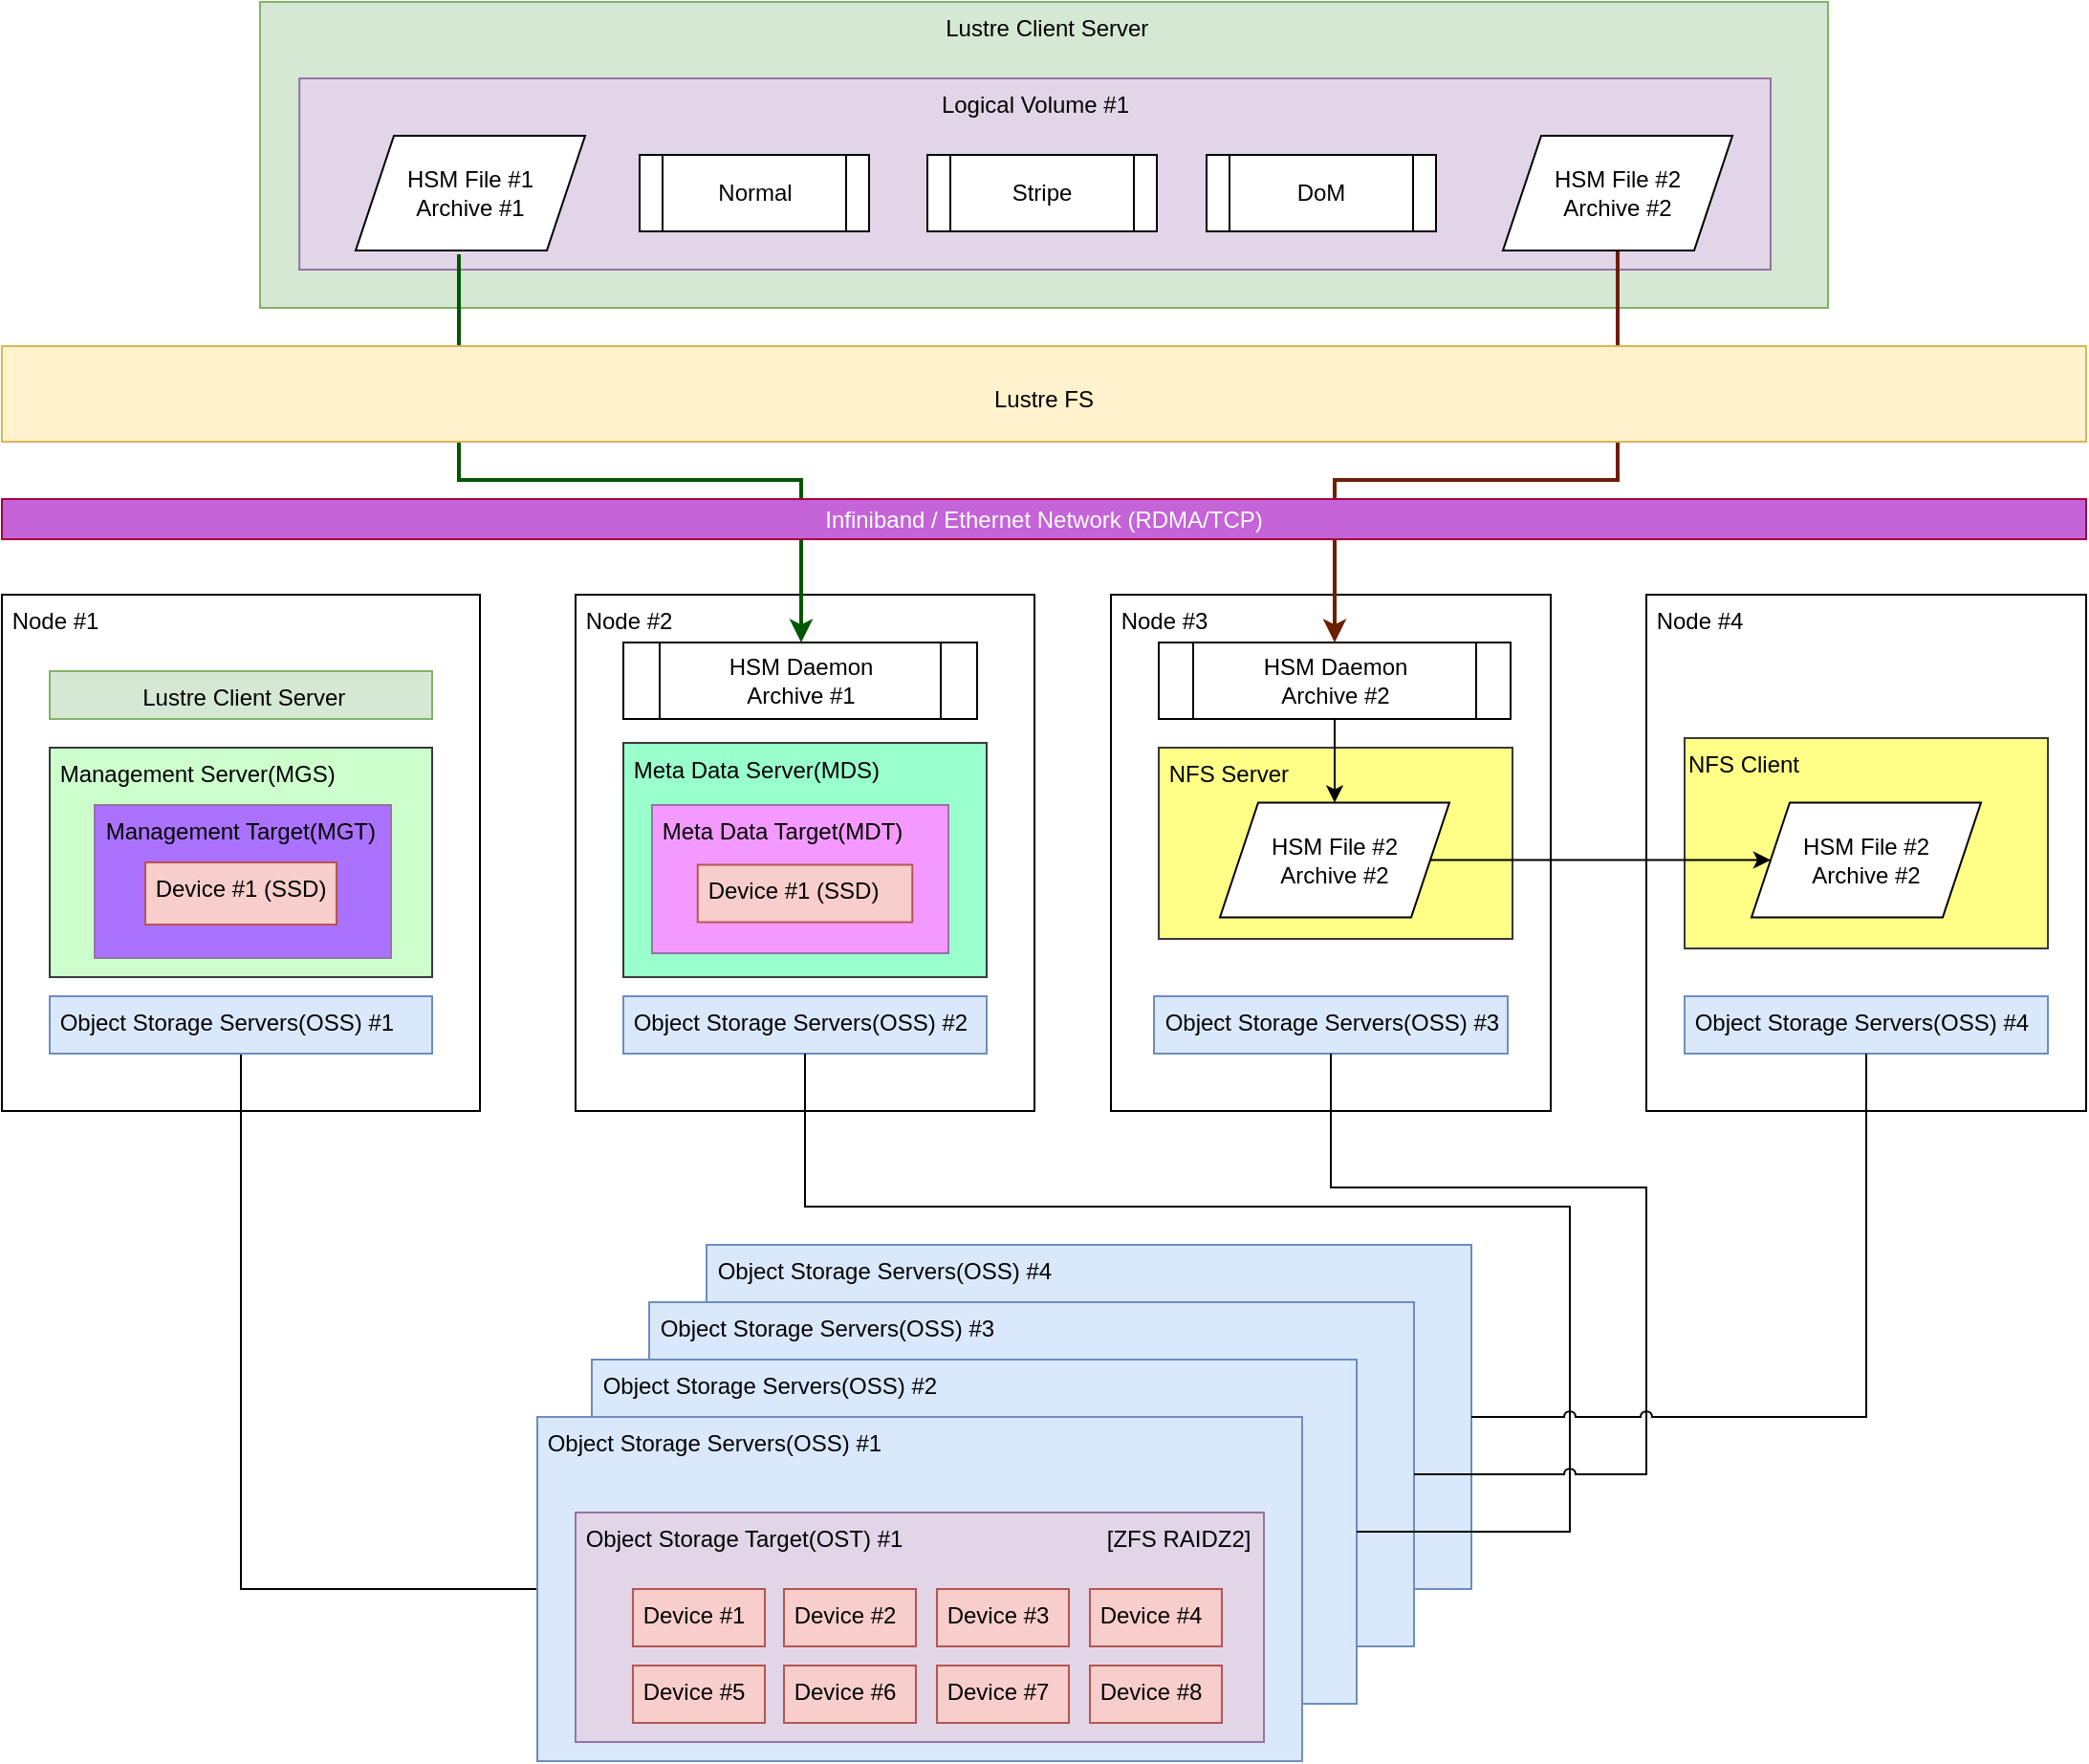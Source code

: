 <mxfile version="20.2.2" type="github" pages="6">
  <diagram name="Lustre" id="M7yLaQcp8DG9QWbYyY-x">
    <mxGraphModel dx="1422" dy="762" grid="1" gridSize="10" guides="1" tooltips="1" connect="1" arrows="1" fold="1" page="1" pageScale="1" pageWidth="827" pageHeight="1169" math="0" shadow="0">
      <root>
        <mxCell id="Ua6ocKQZ1BY9bdP9Vu75-0" />
        <mxCell id="Ua6ocKQZ1BY9bdP9Vu75-1" parent="Ua6ocKQZ1BY9bdP9Vu75-0" />
        <mxCell id="Ua6ocKQZ1BY9bdP9Vu75-2" value="&amp;nbsp;Node #1&amp;nbsp;&lt;br&gt;" style="rounded=0;whiteSpace=wrap;html=1;align=left;verticalAlign=top;" parent="Ua6ocKQZ1BY9bdP9Vu75-1" vertex="1">
          <mxGeometry x="80" y="330" width="250" height="270" as="geometry" />
        </mxCell>
        <mxCell id="Ua6ocKQZ1BY9bdP9Vu75-3" value="&amp;nbsp;Management Server(MGS)" style="rounded=0;whiteSpace=wrap;html=1;align=left;verticalAlign=top;fillColor=#CCFFCC;strokeColor=#36393d;" parent="Ua6ocKQZ1BY9bdP9Vu75-1" vertex="1">
          <mxGeometry x="105" y="410" width="200" height="120" as="geometry" />
        </mxCell>
        <mxCell id="Ua6ocKQZ1BY9bdP9Vu75-4" value="&amp;nbsp;Management Target(MGT)" style="rounded=0;whiteSpace=wrap;html=1;align=left;verticalAlign=top;fillColor=#AA72FF;strokeColor=#9673a6;" parent="Ua6ocKQZ1BY9bdP9Vu75-1" vertex="1">
          <mxGeometry x="128.5" y="440" width="155" height="80" as="geometry" />
        </mxCell>
        <mxCell id="Ua6ocKQZ1BY9bdP9Vu75-5" value="&lt;div style=&quot;text-align: center;&quot;&gt;&lt;span style=&quot;background-color: initial;&quot;&gt;&amp;nbsp;Device #1&amp;nbsp;&lt;/span&gt;&lt;span style=&quot;background-color: initial;&quot;&gt;(SSD)&lt;/span&gt;&lt;/div&gt;" style="rounded=0;whiteSpace=wrap;html=1;align=left;verticalAlign=top;fillColor=#f8cecc;strokeColor=#b85450;" parent="Ua6ocKQZ1BY9bdP9Vu75-1" vertex="1">
          <mxGeometry x="155" y="470" width="100" height="32.5" as="geometry" />
        </mxCell>
        <mxCell id="Ua6ocKQZ1BY9bdP9Vu75-6" value="&amp;nbsp;Object Storage Servers(OSS) #4" style="rounded=0;whiteSpace=wrap;html=1;align=left;verticalAlign=top;fillColor=#dae8fc;strokeColor=#6c8ebf;" parent="Ua6ocKQZ1BY9bdP9Vu75-1" vertex="1">
          <mxGeometry x="448.5" y="670" width="400" height="180" as="geometry" />
        </mxCell>
        <mxCell id="Ua6ocKQZ1BY9bdP9Vu75-7" value="&amp;nbsp;Object Storage Servers(OSS) #3" style="rounded=0;whiteSpace=wrap;html=1;align=left;verticalAlign=top;fillColor=#dae8fc;strokeColor=#6c8ebf;" parent="Ua6ocKQZ1BY9bdP9Vu75-1" vertex="1">
          <mxGeometry x="418.5" y="700" width="400" height="180" as="geometry" />
        </mxCell>
        <mxCell id="Ua6ocKQZ1BY9bdP9Vu75-8" value="&amp;nbsp;Object Storage Servers(OSS) #2" style="rounded=0;whiteSpace=wrap;html=1;align=left;verticalAlign=top;fillColor=#dae8fc;strokeColor=#6c8ebf;" parent="Ua6ocKQZ1BY9bdP9Vu75-1" vertex="1">
          <mxGeometry x="388.5" y="730" width="400" height="180" as="geometry" />
        </mxCell>
        <mxCell id="fzEp9_sUrrtG1WN1y02f-19" style="edgeStyle=orthogonalEdgeStyle;rounded=0;jumpStyle=arc;orthogonalLoop=1;jettySize=auto;html=1;exitX=0;exitY=0.5;exitDx=0;exitDy=0;endArrow=none;endFill=0;" parent="Ua6ocKQZ1BY9bdP9Vu75-1" source="Ua6ocKQZ1BY9bdP9Vu75-10" target="Ua6ocKQZ1BY9bdP9Vu75-20" edge="1">
          <mxGeometry relative="1" as="geometry" />
        </mxCell>
        <mxCell id="Ua6ocKQZ1BY9bdP9Vu75-10" value="&amp;nbsp;Object Storage Servers(OSS) #1" style="rounded=0;whiteSpace=wrap;html=1;align=left;verticalAlign=top;fillColor=#dae8fc;strokeColor=#6c8ebf;" parent="Ua6ocKQZ1BY9bdP9Vu75-1" vertex="1">
          <mxGeometry x="360" y="760" width="400" height="180" as="geometry" />
        </mxCell>
        <mxCell id="Ua6ocKQZ1BY9bdP9Vu75-11" value="&amp;nbsp;Object Storage Target(OST) #1&amp;nbsp; &amp;nbsp; &amp;nbsp; &amp;nbsp; &amp;nbsp; &amp;nbsp; &amp;nbsp; &amp;nbsp; &amp;nbsp; &amp;nbsp; &amp;nbsp; &amp;nbsp; &amp;nbsp; &amp;nbsp; &amp;nbsp; &amp;nbsp; [ZFS RAIDZ2]&amp;nbsp;" style="rounded=0;whiteSpace=wrap;html=1;align=left;verticalAlign=top;fillColor=#e1d5e7;strokeColor=#9673a6;" parent="Ua6ocKQZ1BY9bdP9Vu75-1" vertex="1">
          <mxGeometry x="380" y="810" width="360" height="120" as="geometry" />
        </mxCell>
        <mxCell id="Ua6ocKQZ1BY9bdP9Vu75-12" value="&amp;nbsp;Device #1" style="rounded=0;whiteSpace=wrap;html=1;align=left;verticalAlign=top;fillColor=#f8cecc;strokeColor=#b85450;" parent="Ua6ocKQZ1BY9bdP9Vu75-1" vertex="1">
          <mxGeometry x="410" y="850" width="69" height="30" as="geometry" />
        </mxCell>
        <mxCell id="Ua6ocKQZ1BY9bdP9Vu75-13" value="&amp;nbsp;Device #2" style="rounded=0;whiteSpace=wrap;html=1;align=left;verticalAlign=top;fillColor=#f8cecc;strokeColor=#b85450;" parent="Ua6ocKQZ1BY9bdP9Vu75-1" vertex="1">
          <mxGeometry x="489" y="850" width="69" height="30" as="geometry" />
        </mxCell>
        <mxCell id="Ua6ocKQZ1BY9bdP9Vu75-14" value="&amp;nbsp;Device #3" style="rounded=0;whiteSpace=wrap;html=1;align=left;verticalAlign=top;fillColor=#f8cecc;strokeColor=#b85450;" parent="Ua6ocKQZ1BY9bdP9Vu75-1" vertex="1">
          <mxGeometry x="569" y="850" width="69" height="30" as="geometry" />
        </mxCell>
        <mxCell id="Ua6ocKQZ1BY9bdP9Vu75-15" value="&amp;nbsp;Device #4" style="rounded=0;whiteSpace=wrap;html=1;align=left;verticalAlign=top;fillColor=#f8cecc;strokeColor=#b85450;" parent="Ua6ocKQZ1BY9bdP9Vu75-1" vertex="1">
          <mxGeometry x="649" y="850" width="69" height="30" as="geometry" />
        </mxCell>
        <mxCell id="Ua6ocKQZ1BY9bdP9Vu75-16" value="&amp;nbsp;Device #5" style="rounded=0;whiteSpace=wrap;html=1;align=left;verticalAlign=top;fillColor=#f8cecc;strokeColor=#b85450;" parent="Ua6ocKQZ1BY9bdP9Vu75-1" vertex="1">
          <mxGeometry x="410" y="890" width="69" height="30" as="geometry" />
        </mxCell>
        <mxCell id="Ua6ocKQZ1BY9bdP9Vu75-17" value="&amp;nbsp;Device #6" style="rounded=0;whiteSpace=wrap;html=1;align=left;verticalAlign=top;fillColor=#f8cecc;strokeColor=#b85450;" parent="Ua6ocKQZ1BY9bdP9Vu75-1" vertex="1">
          <mxGeometry x="489" y="890" width="69" height="30" as="geometry" />
        </mxCell>
        <mxCell id="Ua6ocKQZ1BY9bdP9Vu75-18" value="&amp;nbsp;Device #7" style="rounded=0;whiteSpace=wrap;html=1;align=left;verticalAlign=top;fillColor=#f8cecc;strokeColor=#b85450;" parent="Ua6ocKQZ1BY9bdP9Vu75-1" vertex="1">
          <mxGeometry x="569" y="890" width="69" height="30" as="geometry" />
        </mxCell>
        <mxCell id="Ua6ocKQZ1BY9bdP9Vu75-19" value="&amp;nbsp;Device #8" style="rounded=0;whiteSpace=wrap;html=1;align=left;verticalAlign=top;fillColor=#f8cecc;strokeColor=#b85450;" parent="Ua6ocKQZ1BY9bdP9Vu75-1" vertex="1">
          <mxGeometry x="649" y="890" width="69" height="30" as="geometry" />
        </mxCell>
        <mxCell id="Ua6ocKQZ1BY9bdP9Vu75-20" value="&amp;nbsp;Object Storage Servers(OSS) #1" style="rounded=0;whiteSpace=wrap;html=1;align=left;verticalAlign=top;fillColor=#dae8fc;strokeColor=#6c8ebf;" parent="Ua6ocKQZ1BY9bdP9Vu75-1" vertex="1">
          <mxGeometry x="105" y="540" width="200" height="30" as="geometry" />
        </mxCell>
        <mxCell id="Ua6ocKQZ1BY9bdP9Vu75-21" value="&amp;nbsp;Node #3" style="rounded=0;whiteSpace=wrap;html=1;align=left;verticalAlign=top;" parent="Ua6ocKQZ1BY9bdP9Vu75-1" vertex="1">
          <mxGeometry x="660" y="330" width="230" height="270" as="geometry" />
        </mxCell>
        <mxCell id="Ua6ocKQZ1BY9bdP9Vu75-22" value="&amp;nbsp;Object Storage Servers(OSS) #3" style="rounded=0;whiteSpace=wrap;html=1;align=left;verticalAlign=top;fillColor=#dae8fc;strokeColor=#6c8ebf;" parent="Ua6ocKQZ1BY9bdP9Vu75-1" vertex="1">
          <mxGeometry x="682.5" y="540" width="185" height="30" as="geometry" />
        </mxCell>
        <mxCell id="Ua6ocKQZ1BY9bdP9Vu75-23" value="&amp;nbsp;Node #4" style="rounded=0;whiteSpace=wrap;html=1;align=left;verticalAlign=top;" parent="Ua6ocKQZ1BY9bdP9Vu75-1" vertex="1">
          <mxGeometry x="940" y="330" width="230" height="270" as="geometry" />
        </mxCell>
        <mxCell id="Ua6ocKQZ1BY9bdP9Vu75-24" value="&amp;nbsp;Object Storage Servers(OSS) #4" style="rounded=0;whiteSpace=wrap;html=1;align=left;verticalAlign=top;fillColor=#dae8fc;strokeColor=#6c8ebf;" parent="Ua6ocKQZ1BY9bdP9Vu75-1" vertex="1">
          <mxGeometry x="960" y="540" width="190" height="30" as="geometry" />
        </mxCell>
        <mxCell id="Ua6ocKQZ1BY9bdP9Vu75-26" value="&amp;nbsp;Lustre Client Server" style="rounded=0;whiteSpace=wrap;html=1;align=center;verticalAlign=top;fillColor=#d5e8d4;strokeColor=#82b366;" parent="Ua6ocKQZ1BY9bdP9Vu75-1" vertex="1">
          <mxGeometry x="105" y="370" width="200" height="25" as="geometry" />
        </mxCell>
        <mxCell id="Ua6ocKQZ1BY9bdP9Vu75-27" value="&amp;nbsp;Node #2" style="rounded=0;whiteSpace=wrap;html=1;align=left;verticalAlign=top;" parent="Ua6ocKQZ1BY9bdP9Vu75-1" vertex="1">
          <mxGeometry x="380" y="330" width="240" height="270" as="geometry" />
        </mxCell>
        <mxCell id="Ua6ocKQZ1BY9bdP9Vu75-28" value="&amp;nbsp;Meta Data Server(MDS)" style="rounded=0;whiteSpace=wrap;html=1;align=left;verticalAlign=top;fillColor=#99FFCC;strokeColor=#36393d;" parent="Ua6ocKQZ1BY9bdP9Vu75-1" vertex="1">
          <mxGeometry x="405" y="407.5" width="190" height="122.5" as="geometry" />
        </mxCell>
        <mxCell id="Ua6ocKQZ1BY9bdP9Vu75-29" value="&amp;nbsp;Object Storage Servers(OSS) #2" style="rounded=0;whiteSpace=wrap;html=1;align=left;verticalAlign=top;fillColor=#dae8fc;strokeColor=#6c8ebf;" parent="Ua6ocKQZ1BY9bdP9Vu75-1" vertex="1">
          <mxGeometry x="405" y="540" width="190" height="30" as="geometry" />
        </mxCell>
        <mxCell id="Ua6ocKQZ1BY9bdP9Vu75-30" value="&amp;nbsp;Meta Data Target(MDT)" style="rounded=0;whiteSpace=wrap;html=1;align=left;verticalAlign=top;fillColor=#F499FF;strokeColor=#9673a6;" parent="Ua6ocKQZ1BY9bdP9Vu75-1" vertex="1">
          <mxGeometry x="420" y="440" width="155" height="77.5" as="geometry" />
        </mxCell>
        <mxCell id="Ua6ocKQZ1BY9bdP9Vu75-31" value="&lt;div style=&quot;text-align: center;&quot;&gt;&lt;span style=&quot;background-color: initial;&quot;&gt;&amp;nbsp;Device #1&amp;nbsp;&lt;/span&gt;&lt;span style=&quot;background-color: initial;&quot;&gt;(SSD)&lt;/span&gt;&lt;/div&gt;" style="rounded=0;whiteSpace=wrap;html=1;align=left;verticalAlign=top;fillColor=#f8cecc;strokeColor=#b85450;" parent="Ua6ocKQZ1BY9bdP9Vu75-1" vertex="1">
          <mxGeometry x="443.88" y="471.25" width="112.25" height="30" as="geometry" />
        </mxCell>
        <mxCell id="Ua6ocKQZ1BY9bdP9Vu75-34" value="&amp;nbsp;Lustre Client Server" style="rounded=0;whiteSpace=wrap;html=1;align=center;verticalAlign=top;fillColor=#d5e8d4;strokeColor=#82b366;" parent="Ua6ocKQZ1BY9bdP9Vu75-1" vertex="1">
          <mxGeometry x="215" y="20" width="820" height="160" as="geometry" />
        </mxCell>
        <mxCell id="Ua6ocKQZ1BY9bdP9Vu75-35" value="Logical Volume #1" style="rounded=0;whiteSpace=wrap;html=1;align=center;verticalAlign=top;fillColor=#e1d5e7;strokeColor=#9673a6;" parent="Ua6ocKQZ1BY9bdP9Vu75-1" vertex="1">
          <mxGeometry x="235.57" y="60" width="769.43" height="100" as="geometry" />
        </mxCell>
        <mxCell id="fzEp9_sUrrtG1WN1y02f-7" style="edgeStyle=orthogonalEdgeStyle;rounded=0;jumpStyle=arc;orthogonalLoop=1;jettySize=auto;html=1;exitX=0.45;exitY=1.033;exitDx=0;exitDy=0;exitPerimeter=0;strokeWidth=2;fillColor=#008a00;strokeColor=#005700;" parent="Ua6ocKQZ1BY9bdP9Vu75-1" source="fzEp9_sUrrtG1WN1y02f-10" target="Ua6ocKQZ1BY9bdP9Vu75-40" edge="1">
          <mxGeometry relative="1" as="geometry">
            <mxPoint x="184.25" y="140" as="sourcePoint" />
            <Array as="points">
              <mxPoint x="319" y="270" />
              <mxPoint x="498" y="270" />
            </Array>
          </mxGeometry>
        </mxCell>
        <mxCell id="Ua6ocKQZ1BY9bdP9Vu75-37" value="Normal" style="shape=process;whiteSpace=wrap;html=1;backgroundOutline=1;fontSize=12;" parent="Ua6ocKQZ1BY9bdP9Vu75-1" vertex="1">
          <mxGeometry x="413.5" y="100" width="120" height="40" as="geometry" />
        </mxCell>
        <mxCell id="Ua6ocKQZ1BY9bdP9Vu75-38" value="Stripe" style="shape=process;whiteSpace=wrap;html=1;backgroundOutline=1;fontSize=12;" parent="Ua6ocKQZ1BY9bdP9Vu75-1" vertex="1">
          <mxGeometry x="564" y="100" width="120" height="40" as="geometry" />
        </mxCell>
        <mxCell id="Ua6ocKQZ1BY9bdP9Vu75-39" value="DoM" style="shape=process;whiteSpace=wrap;html=1;backgroundOutline=1;fontSize=12;" parent="Ua6ocKQZ1BY9bdP9Vu75-1" vertex="1">
          <mxGeometry x="710" y="100" width="120" height="40" as="geometry" />
        </mxCell>
        <mxCell id="Ua6ocKQZ1BY9bdP9Vu75-40" value="HSM Daemon&lt;br&gt;Archive #1" style="shape=process;whiteSpace=wrap;html=1;backgroundOutline=1;fontSize=12;" parent="Ua6ocKQZ1BY9bdP9Vu75-1" vertex="1">
          <mxGeometry x="405" y="355" width="185" height="40" as="geometry" />
        </mxCell>
        <mxCell id="Ua6ocKQZ1BY9bdP9Vu75-41" value="&amp;nbsp;NFS Server" style="rounded=0;whiteSpace=wrap;html=1;align=left;verticalAlign=top;fillColor=#ffff88;strokeColor=#36393d;" parent="Ua6ocKQZ1BY9bdP9Vu75-1" vertex="1">
          <mxGeometry x="685" y="410" width="185" height="100" as="geometry" />
        </mxCell>
        <mxCell id="fzEp9_sUrrtG1WN1y02f-15" style="edgeStyle=orthogonalEdgeStyle;rounded=0;jumpStyle=arc;orthogonalLoop=1;jettySize=auto;html=1;exitX=0.5;exitY=1;exitDx=0;exitDy=0;entryX=0.5;entryY=0;entryDx=0;entryDy=0;" parent="Ua6ocKQZ1BY9bdP9Vu75-1" source="Ua6ocKQZ1BY9bdP9Vu75-42" target="fzEp9_sUrrtG1WN1y02f-14" edge="1">
          <mxGeometry relative="1" as="geometry" />
        </mxCell>
        <mxCell id="Ua6ocKQZ1BY9bdP9Vu75-42" value="HSM Daemon&lt;br&gt;Archive #2" style="shape=process;whiteSpace=wrap;html=1;backgroundOutline=1;fontSize=12;" parent="Ua6ocKQZ1BY9bdP9Vu75-1" vertex="1">
          <mxGeometry x="685" y="355" width="184" height="40" as="geometry" />
        </mxCell>
        <mxCell id="Ua6ocKQZ1BY9bdP9Vu75-45" value="NFS Client" style="rounded=0;whiteSpace=wrap;html=1;align=left;verticalAlign=top;fillColor=#ffff88;strokeColor=#36393d;" parent="Ua6ocKQZ1BY9bdP9Vu75-1" vertex="1">
          <mxGeometry x="960" y="405" width="190" height="110" as="geometry" />
        </mxCell>
        <mxCell id="fzEp9_sUrrtG1WN1y02f-8" style="edgeStyle=orthogonalEdgeStyle;rounded=0;jumpStyle=arc;orthogonalLoop=1;jettySize=auto;html=1;exitX=0.5;exitY=1;exitDx=0;exitDy=0;entryX=0.5;entryY=0;entryDx=0;entryDy=0;strokeWidth=2;fillColor=#a0522d;strokeColor=#6D1F00;" parent="Ua6ocKQZ1BY9bdP9Vu75-1" source="fzEp9_sUrrtG1WN1y02f-11" target="Ua6ocKQZ1BY9bdP9Vu75-42" edge="1">
          <mxGeometry relative="1" as="geometry">
            <mxPoint x="790" y="140" as="sourcePoint" />
            <Array as="points">
              <mxPoint x="925" y="270" />
              <mxPoint x="777" y="270" />
            </Array>
          </mxGeometry>
        </mxCell>
        <mxCell id="fzEp9_sUrrtG1WN1y02f-10" value="HSM File #1&lt;br&gt;Archive #1" style="shape=parallelogram;perimeter=parallelogramPerimeter;whiteSpace=wrap;html=1;fixedSize=1;" parent="Ua6ocKQZ1BY9bdP9Vu75-1" vertex="1">
          <mxGeometry x="265" y="90" width="120" height="60" as="geometry" />
        </mxCell>
        <mxCell id="fzEp9_sUrrtG1WN1y02f-11" value="HSM File #2&lt;br&gt;Archive #2" style="shape=parallelogram;perimeter=parallelogramPerimeter;whiteSpace=wrap;html=1;fixedSize=1;" parent="Ua6ocKQZ1BY9bdP9Vu75-1" vertex="1">
          <mxGeometry x="865" y="90" width="120" height="60" as="geometry" />
        </mxCell>
        <mxCell id="Ua6ocKQZ1BY9bdP9Vu75-47" value="&lt;font style=&quot;font-size: 12px;&quot;&gt;&lt;br&gt;Lustre FS&lt;/font&gt;" style="rounded=0;whiteSpace=wrap;html=1;align=center;verticalAlign=top;fillColor=#fff2cc;strokeColor=#d6b656;" parent="Ua6ocKQZ1BY9bdP9Vu75-1" vertex="1">
          <mxGeometry x="80" y="200" width="1090" height="50" as="geometry" />
        </mxCell>
        <mxCell id="Ua6ocKQZ1BY9bdP9Vu75-46" value="Infiniband / Ethernet Network (RDMA/TCP)" style="rounded=0;whiteSpace=wrap;html=1;fillColor=#C563D8;strokeColor=#A50040;fontColor=#ffffff;" parent="Ua6ocKQZ1BY9bdP9Vu75-1" vertex="1">
          <mxGeometry x="80" y="280" width="1090" height="21" as="geometry" />
        </mxCell>
        <mxCell id="fzEp9_sUrrtG1WN1y02f-18" style="edgeStyle=orthogonalEdgeStyle;rounded=0;jumpStyle=arc;orthogonalLoop=1;jettySize=auto;html=1;exitX=1;exitY=0.5;exitDx=0;exitDy=0;entryX=0;entryY=0.5;entryDx=0;entryDy=0;" parent="Ua6ocKQZ1BY9bdP9Vu75-1" source="fzEp9_sUrrtG1WN1y02f-14" target="fzEp9_sUrrtG1WN1y02f-17" edge="1">
          <mxGeometry relative="1" as="geometry" />
        </mxCell>
        <mxCell id="fzEp9_sUrrtG1WN1y02f-14" value="HSM File #2&lt;br&gt;Archive #2" style="shape=parallelogram;perimeter=parallelogramPerimeter;whiteSpace=wrap;html=1;fixedSize=1;" parent="Ua6ocKQZ1BY9bdP9Vu75-1" vertex="1">
          <mxGeometry x="717" y="438.75" width="120" height="60" as="geometry" />
        </mxCell>
        <mxCell id="fzEp9_sUrrtG1WN1y02f-17" value="HSM File #2&lt;br&gt;Archive #2" style="shape=parallelogram;perimeter=parallelogramPerimeter;whiteSpace=wrap;html=1;fixedSize=1;" parent="Ua6ocKQZ1BY9bdP9Vu75-1" vertex="1">
          <mxGeometry x="995" y="438.75" width="120" height="60" as="geometry" />
        </mxCell>
        <mxCell id="fzEp9_sUrrtG1WN1y02f-23" style="edgeStyle=orthogonalEdgeStyle;rounded=0;jumpStyle=arc;orthogonalLoop=1;jettySize=auto;html=1;exitX=1;exitY=0.5;exitDx=0;exitDy=0;endArrow=none;endFill=0;" parent="Ua6ocKQZ1BY9bdP9Vu75-1" source="Ua6ocKQZ1BY9bdP9Vu75-8" target="Ua6ocKQZ1BY9bdP9Vu75-29" edge="1">
          <mxGeometry relative="1" as="geometry">
            <Array as="points">
              <mxPoint x="900" y="820" />
              <mxPoint x="900" y="650" />
              <mxPoint x="500" y="650" />
            </Array>
          </mxGeometry>
        </mxCell>
        <mxCell id="fzEp9_sUrrtG1WN1y02f-21" style="edgeStyle=orthogonalEdgeStyle;rounded=0;jumpStyle=arc;orthogonalLoop=1;jettySize=auto;html=1;exitX=1;exitY=0.5;exitDx=0;exitDy=0;endArrow=none;endFill=0;" parent="Ua6ocKQZ1BY9bdP9Vu75-1" source="Ua6ocKQZ1BY9bdP9Vu75-7" target="Ua6ocKQZ1BY9bdP9Vu75-22" edge="1">
          <mxGeometry relative="1" as="geometry">
            <Array as="points">
              <mxPoint x="940" y="790" />
              <mxPoint x="940" y="640" />
              <mxPoint x="775" y="640" />
            </Array>
          </mxGeometry>
        </mxCell>
        <mxCell id="fzEp9_sUrrtG1WN1y02f-22" style="edgeStyle=orthogonalEdgeStyle;rounded=0;jumpStyle=arc;orthogonalLoop=1;jettySize=auto;html=1;exitX=1;exitY=0.5;exitDx=0;exitDy=0;endArrow=none;endFill=0;" parent="Ua6ocKQZ1BY9bdP9Vu75-1" source="Ua6ocKQZ1BY9bdP9Vu75-6" target="Ua6ocKQZ1BY9bdP9Vu75-24" edge="1">
          <mxGeometry relative="1" as="geometry" />
        </mxCell>
      </root>
    </mxGraphModel>
  </diagram>
  <diagram name="Lustre-color" id="nRPbOaF_PP1t59022BLb">
    <mxGraphModel dx="1422" dy="762" grid="1" gridSize="10" guides="1" tooltips="1" connect="1" arrows="1" fold="1" page="1" pageScale="1" pageWidth="827" pageHeight="1169" math="0" shadow="0">
      <root>
        <mxCell id="0J1x9r_SG5u2ioGs7Srl-0" />
        <mxCell id="0J1x9r_SG5u2ioGs7Srl-1" parent="0J1x9r_SG5u2ioGs7Srl-0" />
        <mxCell id="8Py96KEAhmwajGARR91--0" value="&amp;nbsp;NFS Server" style="rounded=0;whiteSpace=wrap;html=1;align=left;verticalAlign=top;fillColor=#ffff88;strokeColor=#36393d;" parent="0J1x9r_SG5u2ioGs7Srl-1" vertex="1">
          <mxGeometry x="1220" y="330" width="220" height="270" as="geometry" />
        </mxCell>
        <mxCell id="0J1x9r_SG5u2ioGs7Srl-2" value="&amp;nbsp;Node #1&amp;nbsp;&lt;br&gt;" style="rounded=0;whiteSpace=wrap;html=1;align=left;verticalAlign=top;" parent="0J1x9r_SG5u2ioGs7Srl-1" vertex="1">
          <mxGeometry x="80" y="330" width="250" height="270" as="geometry" />
        </mxCell>
        <mxCell id="0J1x9r_SG5u2ioGs7Srl-3" value="&amp;nbsp;Management Server(MGS)" style="rounded=0;whiteSpace=wrap;html=1;align=left;verticalAlign=top;fillColor=#DAE8FC;strokeColor=#36393d;" parent="0J1x9r_SG5u2ioGs7Srl-1" vertex="1">
          <mxGeometry x="105" y="410" width="200" height="120" as="geometry" />
        </mxCell>
        <mxCell id="0J1x9r_SG5u2ioGs7Srl-4" value="&amp;nbsp;Management Target(MGT)" style="rounded=0;whiteSpace=wrap;html=1;align=left;verticalAlign=top;fillColor=#E1D5E7;strokeColor=#9673a6;" parent="0J1x9r_SG5u2ioGs7Srl-1" vertex="1">
          <mxGeometry x="128.5" y="440" width="155" height="80" as="geometry" />
        </mxCell>
        <mxCell id="0J1x9r_SG5u2ioGs7Srl-5" value="&lt;div style=&quot;text-align: center;&quot;&gt;&lt;span style=&quot;background-color: initial;&quot;&gt;&amp;nbsp;Device #1&amp;nbsp;&lt;/span&gt;&lt;span style=&quot;background-color: initial;&quot;&gt;(SSD)&lt;/span&gt;&lt;/div&gt;" style="rounded=0;whiteSpace=wrap;html=1;align=left;verticalAlign=top;fillColor=#f8cecc;strokeColor=#b85450;" parent="0J1x9r_SG5u2ioGs7Srl-1" vertex="1">
          <mxGeometry x="155" y="470" width="100" height="32.5" as="geometry" />
        </mxCell>
        <mxCell id="0J1x9r_SG5u2ioGs7Srl-6" value="&amp;nbsp;Object Storage Servers(OSS) #4" style="rounded=0;whiteSpace=wrap;html=1;align=left;verticalAlign=top;fillColor=#dae8fc;strokeColor=#6c8ebf;" parent="0J1x9r_SG5u2ioGs7Srl-1" vertex="1">
          <mxGeometry x="458.5" y="660" width="400" height="180" as="geometry" />
        </mxCell>
        <mxCell id="0J1x9r_SG5u2ioGs7Srl-7" value="&amp;nbsp;Object Storage Servers(OSS) #3" style="rounded=0;whiteSpace=wrap;html=1;align=left;verticalAlign=top;fillColor=#dae8fc;strokeColor=#6c8ebf;" parent="0J1x9r_SG5u2ioGs7Srl-1" vertex="1">
          <mxGeometry x="428.5" y="690" width="400" height="180" as="geometry" />
        </mxCell>
        <mxCell id="0J1x9r_SG5u2ioGs7Srl-8" value="&amp;nbsp;Object Storage Servers(OSS) #2" style="rounded=0;whiteSpace=wrap;html=1;align=left;verticalAlign=top;fillColor=#dae8fc;strokeColor=#6c8ebf;" parent="0J1x9r_SG5u2ioGs7Srl-1" vertex="1">
          <mxGeometry x="398.5" y="720" width="400" height="180" as="geometry" />
        </mxCell>
        <mxCell id="0J1x9r_SG5u2ioGs7Srl-9" style="edgeStyle=orthogonalEdgeStyle;rounded=0;jumpStyle=arc;orthogonalLoop=1;jettySize=auto;html=1;exitX=0;exitY=0.5;exitDx=0;exitDy=0;endArrow=none;endFill=0;" parent="0J1x9r_SG5u2ioGs7Srl-1" source="0J1x9r_SG5u2ioGs7Srl-10" target="0J1x9r_SG5u2ioGs7Srl-20" edge="1">
          <mxGeometry relative="1" as="geometry" />
        </mxCell>
        <mxCell id="0J1x9r_SG5u2ioGs7Srl-10" value="&amp;nbsp;Object Storage Servers(OSS) #1" style="rounded=0;whiteSpace=wrap;html=1;align=left;verticalAlign=top;fillColor=#dae8fc;strokeColor=#6c8ebf;" parent="0J1x9r_SG5u2ioGs7Srl-1" vertex="1">
          <mxGeometry x="370" y="750" width="400" height="180" as="geometry" />
        </mxCell>
        <mxCell id="0J1x9r_SG5u2ioGs7Srl-11" value="&amp;nbsp;Object Storage Target(OST) #1&amp;nbsp; &amp;nbsp; &amp;nbsp; &amp;nbsp; &amp;nbsp; &amp;nbsp; &amp;nbsp; &amp;nbsp; &amp;nbsp; &amp;nbsp; &amp;nbsp; &amp;nbsp; &amp;nbsp; &amp;nbsp; &amp;nbsp; &amp;nbsp; [ZFS RAIDZ2]&amp;nbsp;" style="rounded=0;whiteSpace=wrap;html=1;align=left;verticalAlign=top;fillColor=#e1d5e7;strokeColor=#9673a6;" parent="0J1x9r_SG5u2ioGs7Srl-1" vertex="1">
          <mxGeometry x="390" y="800" width="360" height="120" as="geometry" />
        </mxCell>
        <mxCell id="0J1x9r_SG5u2ioGs7Srl-12" value="&amp;nbsp;Device #1" style="rounded=0;whiteSpace=wrap;html=1;align=left;verticalAlign=top;fillColor=#f8cecc;strokeColor=#b85450;" parent="0J1x9r_SG5u2ioGs7Srl-1" vertex="1">
          <mxGeometry x="420" y="840" width="69" height="30" as="geometry" />
        </mxCell>
        <mxCell id="0J1x9r_SG5u2ioGs7Srl-13" value="&amp;nbsp;Device #2" style="rounded=0;whiteSpace=wrap;html=1;align=left;verticalAlign=top;fillColor=#f8cecc;strokeColor=#b85450;" parent="0J1x9r_SG5u2ioGs7Srl-1" vertex="1">
          <mxGeometry x="499" y="840" width="69" height="30" as="geometry" />
        </mxCell>
        <mxCell id="0J1x9r_SG5u2ioGs7Srl-14" value="&amp;nbsp;Device #3" style="rounded=0;whiteSpace=wrap;html=1;align=left;verticalAlign=top;fillColor=#f8cecc;strokeColor=#b85450;" parent="0J1x9r_SG5u2ioGs7Srl-1" vertex="1">
          <mxGeometry x="579" y="840" width="69" height="30" as="geometry" />
        </mxCell>
        <mxCell id="0J1x9r_SG5u2ioGs7Srl-15" value="&amp;nbsp;Device #4" style="rounded=0;whiteSpace=wrap;html=1;align=left;verticalAlign=top;fillColor=#f8cecc;strokeColor=#b85450;" parent="0J1x9r_SG5u2ioGs7Srl-1" vertex="1">
          <mxGeometry x="659" y="840" width="69" height="30" as="geometry" />
        </mxCell>
        <mxCell id="0J1x9r_SG5u2ioGs7Srl-16" value="&amp;nbsp;Device #5" style="rounded=0;whiteSpace=wrap;html=1;align=left;verticalAlign=top;fillColor=#f8cecc;strokeColor=#b85450;" parent="0J1x9r_SG5u2ioGs7Srl-1" vertex="1">
          <mxGeometry x="420" y="880" width="69" height="30" as="geometry" />
        </mxCell>
        <mxCell id="0J1x9r_SG5u2ioGs7Srl-17" value="&amp;nbsp;Device #6" style="rounded=0;whiteSpace=wrap;html=1;align=left;verticalAlign=top;fillColor=#f8cecc;strokeColor=#b85450;" parent="0J1x9r_SG5u2ioGs7Srl-1" vertex="1">
          <mxGeometry x="499" y="880" width="69" height="30" as="geometry" />
        </mxCell>
        <mxCell id="0J1x9r_SG5u2ioGs7Srl-18" value="&amp;nbsp;Device #7" style="rounded=0;whiteSpace=wrap;html=1;align=left;verticalAlign=top;fillColor=#f8cecc;strokeColor=#b85450;" parent="0J1x9r_SG5u2ioGs7Srl-1" vertex="1">
          <mxGeometry x="579" y="880" width="69" height="30" as="geometry" />
        </mxCell>
        <mxCell id="0J1x9r_SG5u2ioGs7Srl-19" value="&amp;nbsp;Device #8" style="rounded=0;whiteSpace=wrap;html=1;align=left;verticalAlign=top;fillColor=#f8cecc;strokeColor=#b85450;" parent="0J1x9r_SG5u2ioGs7Srl-1" vertex="1">
          <mxGeometry x="659" y="880" width="69" height="30" as="geometry" />
        </mxCell>
        <mxCell id="0J1x9r_SG5u2ioGs7Srl-20" value="&amp;nbsp;Object Storage Servers(OSS) #1" style="rounded=0;whiteSpace=wrap;html=1;align=left;verticalAlign=top;fillColor=#dae8fc;strokeColor=#6c8ebf;" parent="0J1x9r_SG5u2ioGs7Srl-1" vertex="1">
          <mxGeometry x="105" y="540" width="200" height="30" as="geometry" />
        </mxCell>
        <mxCell id="0J1x9r_SG5u2ioGs7Srl-21" value="&amp;nbsp;Node #3" style="rounded=0;whiteSpace=wrap;html=1;align=left;verticalAlign=top;" parent="0J1x9r_SG5u2ioGs7Srl-1" vertex="1">
          <mxGeometry x="660" y="330" width="230" height="270" as="geometry" />
        </mxCell>
        <mxCell id="0J1x9r_SG5u2ioGs7Srl-22" value="&amp;nbsp;Object Storage Servers(OSS) #3" style="rounded=0;whiteSpace=wrap;html=1;align=left;verticalAlign=top;fillColor=#dae8fc;strokeColor=#6c8ebf;" parent="0J1x9r_SG5u2ioGs7Srl-1" vertex="1">
          <mxGeometry x="682.5" y="540" width="185" height="30" as="geometry" />
        </mxCell>
        <mxCell id="0J1x9r_SG5u2ioGs7Srl-23" value="&amp;nbsp;Node #4" style="rounded=0;whiteSpace=wrap;html=1;align=left;verticalAlign=top;" parent="0J1x9r_SG5u2ioGs7Srl-1" vertex="1">
          <mxGeometry x="940" y="330" width="230" height="270" as="geometry" />
        </mxCell>
        <mxCell id="0J1x9r_SG5u2ioGs7Srl-24" value="&amp;nbsp;Object Storage Servers(OSS) #4" style="rounded=0;whiteSpace=wrap;html=1;align=left;verticalAlign=top;fillColor=#dae8fc;strokeColor=#6c8ebf;" parent="0J1x9r_SG5u2ioGs7Srl-1" vertex="1">
          <mxGeometry x="960" y="540" width="190" height="30" as="geometry" />
        </mxCell>
        <mxCell id="0J1x9r_SG5u2ioGs7Srl-26" value="&amp;nbsp;Lustre Client" style="rounded=0;whiteSpace=wrap;html=1;align=center;verticalAlign=top;fillColor=#d5e8d4;strokeColor=#82b366;" parent="0J1x9r_SG5u2ioGs7Srl-1" vertex="1">
          <mxGeometry x="105" y="370" width="200" height="25" as="geometry" />
        </mxCell>
        <mxCell id="0J1x9r_SG5u2ioGs7Srl-27" value="&amp;nbsp;Node #2" style="rounded=0;whiteSpace=wrap;html=1;align=left;verticalAlign=top;" parent="0J1x9r_SG5u2ioGs7Srl-1" vertex="1">
          <mxGeometry x="380" y="330" width="240" height="270" as="geometry" />
        </mxCell>
        <mxCell id="0J1x9r_SG5u2ioGs7Srl-28" value="&amp;nbsp;Meta Data Server(MDS)" style="rounded=0;whiteSpace=wrap;html=1;align=left;verticalAlign=top;fillColor=#DAE8FC;strokeColor=#36393d;" parent="0J1x9r_SG5u2ioGs7Srl-1" vertex="1">
          <mxGeometry x="405" y="407.5" width="190" height="122.5" as="geometry" />
        </mxCell>
        <mxCell id="0J1x9r_SG5u2ioGs7Srl-29" value="&amp;nbsp;Object Storage Servers(OSS) #2" style="rounded=0;whiteSpace=wrap;html=1;align=left;verticalAlign=top;fillColor=#dae8fc;strokeColor=#6c8ebf;" parent="0J1x9r_SG5u2ioGs7Srl-1" vertex="1">
          <mxGeometry x="405" y="540" width="190" height="30" as="geometry" />
        </mxCell>
        <mxCell id="0J1x9r_SG5u2ioGs7Srl-30" value="&amp;nbsp;Meta Data Target(MDT)" style="rounded=0;whiteSpace=wrap;html=1;align=left;verticalAlign=top;fillColor=#E1D5E7;strokeColor=#9673a6;" parent="0J1x9r_SG5u2ioGs7Srl-1" vertex="1">
          <mxGeometry x="420" y="440" width="155" height="77.5" as="geometry" />
        </mxCell>
        <mxCell id="0J1x9r_SG5u2ioGs7Srl-31" value="&lt;div style=&quot;text-align: center;&quot;&gt;&lt;span style=&quot;background-color: initial;&quot;&gt;&amp;nbsp;Device #1&amp;nbsp;&lt;/span&gt;&lt;span style=&quot;background-color: initial;&quot;&gt;(SSD)&lt;/span&gt;&lt;/div&gt;" style="rounded=0;whiteSpace=wrap;html=1;align=left;verticalAlign=top;fillColor=#f8cecc;strokeColor=#b85450;" parent="0J1x9r_SG5u2ioGs7Srl-1" vertex="1">
          <mxGeometry x="443.88" y="471.25" width="112.25" height="30" as="geometry" />
        </mxCell>
        <mxCell id="0J1x9r_SG5u2ioGs7Srl-32" value="&amp;nbsp;Lustre Client&amp;nbsp;" style="rounded=0;whiteSpace=wrap;html=1;align=center;verticalAlign=top;fillColor=#d5e8d4;strokeColor=#82b366;" parent="0J1x9r_SG5u2ioGs7Srl-1" vertex="1">
          <mxGeometry x="365" y="20" width="820" height="160" as="geometry" />
        </mxCell>
        <mxCell id="0J1x9r_SG5u2ioGs7Srl-33" value="Logical Volume #1" style="rounded=0;whiteSpace=wrap;html=1;align=center;verticalAlign=top;fillColor=#e1d5e7;strokeColor=#9673a6;" parent="0J1x9r_SG5u2ioGs7Srl-1" vertex="1">
          <mxGeometry x="385.57" y="60" width="769.43" height="100" as="geometry" />
        </mxCell>
        <mxCell id="0J1x9r_SG5u2ioGs7Srl-34" style="edgeStyle=orthogonalEdgeStyle;rounded=0;jumpStyle=arc;orthogonalLoop=1;jettySize=auto;html=1;exitX=0.45;exitY=1.033;exitDx=0;exitDy=0;exitPerimeter=0;strokeWidth=2;fillColor=#008a00;strokeColor=#005700;" parent="0J1x9r_SG5u2ioGs7Srl-1" source="0J1x9r_SG5u2ioGs7Srl-44" target="0J1x9r_SG5u2ioGs7Srl-38" edge="1">
          <mxGeometry relative="1" as="geometry">
            <mxPoint x="184.25" y="140" as="sourcePoint" />
            <Array as="points">
              <mxPoint x="469" y="270" />
              <mxPoint x="498" y="270" />
            </Array>
          </mxGeometry>
        </mxCell>
        <mxCell id="0J1x9r_SG5u2ioGs7Srl-35" value="Normal" style="shape=process;whiteSpace=wrap;html=1;backgroundOutline=1;fontSize=12;" parent="0J1x9r_SG5u2ioGs7Srl-1" vertex="1">
          <mxGeometry x="563.5" y="100" width="120" height="40" as="geometry" />
        </mxCell>
        <mxCell id="0J1x9r_SG5u2ioGs7Srl-36" value="Stripe" style="shape=process;whiteSpace=wrap;html=1;backgroundOutline=1;fontSize=12;" parent="0J1x9r_SG5u2ioGs7Srl-1" vertex="1">
          <mxGeometry x="714" y="100" width="120" height="40" as="geometry" />
        </mxCell>
        <mxCell id="0J1x9r_SG5u2ioGs7Srl-37" value="DoM" style="shape=process;whiteSpace=wrap;html=1;backgroundOutline=1;fontSize=12;" parent="0J1x9r_SG5u2ioGs7Srl-1" vertex="1">
          <mxGeometry x="860" y="100" width="120" height="40" as="geometry" />
        </mxCell>
        <mxCell id="0J1x9r_SG5u2ioGs7Srl-38" value="HSM Daemon&lt;br&gt;Archive #1" style="shape=process;whiteSpace=wrap;html=1;backgroundOutline=1;fontSize=12;" parent="0J1x9r_SG5u2ioGs7Srl-1" vertex="1">
          <mxGeometry x="405" y="355" width="185" height="40" as="geometry" />
        </mxCell>
        <mxCell id="0J1x9r_SG5u2ioGs7Srl-41" value="HSM Daemon&lt;br&gt;Archive #2" style="shape=process;whiteSpace=wrap;html=1;backgroundOutline=1;fontSize=12;" parent="0J1x9r_SG5u2ioGs7Srl-1" vertex="1">
          <mxGeometry x="963" y="355" width="184" height="40" as="geometry" />
        </mxCell>
        <mxCell id="0J1x9r_SG5u2ioGs7Srl-42" value="NFS Client" style="rounded=0;whiteSpace=wrap;html=1;align=left;verticalAlign=top;fillColor=#ffff88;strokeColor=#36393d;" parent="0J1x9r_SG5u2ioGs7Srl-1" vertex="1">
          <mxGeometry x="960" y="413.75" width="190" height="110" as="geometry" />
        </mxCell>
        <mxCell id="0J1x9r_SG5u2ioGs7Srl-43" style="edgeStyle=orthogonalEdgeStyle;rounded=0;jumpStyle=arc;orthogonalLoop=1;jettySize=auto;html=1;exitX=0.5;exitY=1;exitDx=0;exitDy=0;entryX=0.5;entryY=0;entryDx=0;entryDy=0;strokeWidth=2;fillColor=#a0522d;strokeColor=#6D1F00;" parent="0J1x9r_SG5u2ioGs7Srl-1" source="0J1x9r_SG5u2ioGs7Srl-45" target="0J1x9r_SG5u2ioGs7Srl-41" edge="1">
          <mxGeometry relative="1" as="geometry">
            <mxPoint x="790" y="140" as="sourcePoint" />
            <Array as="points">
              <mxPoint x="1075" y="270" />
              <mxPoint x="1055" y="270" />
            </Array>
          </mxGeometry>
        </mxCell>
        <mxCell id="0J1x9r_SG5u2ioGs7Srl-44" value="HSM File #1&lt;br&gt;Archive #1" style="shape=parallelogram;perimeter=parallelogramPerimeter;whiteSpace=wrap;html=1;fixedSize=1;" parent="0J1x9r_SG5u2ioGs7Srl-1" vertex="1">
          <mxGeometry x="415" y="90" width="120" height="60" as="geometry" />
        </mxCell>
        <mxCell id="0J1x9r_SG5u2ioGs7Srl-45" value="HSM File #2&lt;br&gt;Archive #2" style="shape=parallelogram;perimeter=parallelogramPerimeter;whiteSpace=wrap;html=1;fixedSize=1;" parent="0J1x9r_SG5u2ioGs7Srl-1" vertex="1">
          <mxGeometry x="1015" y="90" width="120" height="60" as="geometry" />
        </mxCell>
        <mxCell id="0J1x9r_SG5u2ioGs7Srl-46" value="&lt;font style=&quot;font-size: 12px;&quot;&gt;&lt;br&gt;Lustre FS&lt;/font&gt;" style="rounded=0;whiteSpace=wrap;html=1;align=center;verticalAlign=top;fillColor=#fff2cc;strokeColor=#d6b656;" parent="0J1x9r_SG5u2ioGs7Srl-1" vertex="1">
          <mxGeometry x="80" y="200" width="1360" height="50" as="geometry" />
        </mxCell>
        <mxCell id="0J1x9r_SG5u2ioGs7Srl-47" value="Infiniband / Ethernet Network (RDMA/TCP)" style="rounded=0;whiteSpace=wrap;html=1;fillColor=#C563D8;strokeColor=#A50040;fontColor=#ffffff;" parent="0J1x9r_SG5u2ioGs7Srl-1" vertex="1">
          <mxGeometry x="80" y="280" width="1360" height="21" as="geometry" />
        </mxCell>
        <mxCell id="8Py96KEAhmwajGARR91--3" style="edgeStyle=orthogonalEdgeStyle;rounded=0;jumpStyle=arc;orthogonalLoop=1;jettySize=auto;html=1;exitX=1;exitY=0.5;exitDx=0;exitDy=0;entryX=0;entryY=0.5;entryDx=0;entryDy=0;endArrow=classic;endFill=1;strokeWidth=1;" parent="0J1x9r_SG5u2ioGs7Srl-1" source="0J1x9r_SG5u2ioGs7Srl-50" target="8Py96KEAhmwajGARR91--1" edge="1">
          <mxGeometry relative="1" as="geometry">
            <Array as="points">
              <mxPoint x="1190" y="478" />
              <mxPoint x="1190" y="540" />
            </Array>
          </mxGeometry>
        </mxCell>
        <mxCell id="0J1x9r_SG5u2ioGs7Srl-50" value="HSM File #2&lt;br&gt;Archive #2" style="shape=parallelogram;perimeter=parallelogramPerimeter;whiteSpace=wrap;html=1;fixedSize=1;" parent="0J1x9r_SG5u2ioGs7Srl-1" vertex="1">
          <mxGeometry x="995" y="447.5" width="120" height="60" as="geometry" />
        </mxCell>
        <mxCell id="0J1x9r_SG5u2ioGs7Srl-51" style="edgeStyle=orthogonalEdgeStyle;rounded=0;jumpStyle=arc;orthogonalLoop=1;jettySize=auto;html=1;exitX=1;exitY=0.5;exitDx=0;exitDy=0;endArrow=none;endFill=0;" parent="0J1x9r_SG5u2ioGs7Srl-1" source="0J1x9r_SG5u2ioGs7Srl-8" target="0J1x9r_SG5u2ioGs7Srl-29" edge="1">
          <mxGeometry relative="1" as="geometry">
            <Array as="points">
              <mxPoint x="750" y="810" />
              <mxPoint x="750" y="630" />
              <mxPoint x="500" y="630" />
            </Array>
          </mxGeometry>
        </mxCell>
        <mxCell id="0J1x9r_SG5u2ioGs7Srl-52" style="edgeStyle=orthogonalEdgeStyle;rounded=0;jumpStyle=arc;orthogonalLoop=1;jettySize=auto;html=1;exitX=1;exitY=0.5;exitDx=0;exitDy=0;endArrow=none;endFill=0;" parent="0J1x9r_SG5u2ioGs7Srl-1" source="0J1x9r_SG5u2ioGs7Srl-7" target="0J1x9r_SG5u2ioGs7Srl-22" edge="1">
          <mxGeometry relative="1" as="geometry">
            <Array as="points">
              <mxPoint x="900" y="780" />
              <mxPoint x="900" y="630" />
              <mxPoint x="775" y="630" />
            </Array>
          </mxGeometry>
        </mxCell>
        <mxCell id="0J1x9r_SG5u2ioGs7Srl-53" style="edgeStyle=orthogonalEdgeStyle;rounded=0;jumpStyle=arc;orthogonalLoop=1;jettySize=auto;html=1;exitX=1;exitY=0.5;exitDx=0;exitDy=0;endArrow=none;endFill=0;" parent="0J1x9r_SG5u2ioGs7Srl-1" source="0J1x9r_SG5u2ioGs7Srl-6" target="0J1x9r_SG5u2ioGs7Srl-24" edge="1">
          <mxGeometry relative="1" as="geometry" />
        </mxCell>
        <mxCell id="8Py96KEAhmwajGARR91--1" value="HSM File #2&lt;br&gt;Archive #2" style="shape=parallelogram;perimeter=parallelogramPerimeter;whiteSpace=wrap;html=1;fixedSize=1;" parent="0J1x9r_SG5u2ioGs7Srl-1" vertex="1">
          <mxGeometry x="1270" y="510" width="120" height="60" as="geometry" />
        </mxCell>
      </root>
    </mxGraphModel>
  </diagram>
  <diagram name="Lustre-mody" id="r3g9V7KH4Tzb_S9_q9DY">
    <mxGraphModel dx="1422" dy="762" grid="1" gridSize="10" guides="1" tooltips="1" connect="1" arrows="1" fold="1" page="1" pageScale="1" pageWidth="827" pageHeight="1169" math="0" shadow="0">
      <root>
        <mxCell id="QS2AS5Vg-aHhhU6qaOwM-0" />
        <mxCell id="QS2AS5Vg-aHhhU6qaOwM-1" parent="QS2AS5Vg-aHhhU6qaOwM-0" />
        <mxCell id="QS2AS5Vg-aHhhU6qaOwM-2" value="&amp;nbsp;NFS Server" style="rounded=0;whiteSpace=wrap;html=1;align=left;verticalAlign=top;fillColor=#ffff88;strokeColor=#36393d;" parent="QS2AS5Vg-aHhhU6qaOwM-1" vertex="1">
          <mxGeometry x="1220" y="330" width="220" height="270" as="geometry" />
        </mxCell>
        <mxCell id="QS2AS5Vg-aHhhU6qaOwM-3" value="&amp;nbsp;Node #1&amp;nbsp;&lt;br&gt;" style="rounded=0;whiteSpace=wrap;html=1;align=left;verticalAlign=top;" parent="QS2AS5Vg-aHhhU6qaOwM-1" vertex="1">
          <mxGeometry x="80" y="330" width="250" height="400" as="geometry" />
        </mxCell>
        <mxCell id="QS2AS5Vg-aHhhU6qaOwM-4" value="&amp;nbsp;Management Server(MGS)" style="rounded=0;whiteSpace=wrap;html=1;align=left;verticalAlign=top;fillColor=#DAE8FC;strokeColor=#36393d;" parent="QS2AS5Vg-aHhhU6qaOwM-1" vertex="1">
          <mxGeometry x="105" y="410" width="200" height="120" as="geometry" />
        </mxCell>
        <mxCell id="QS2AS5Vg-aHhhU6qaOwM-5" value="&amp;nbsp;Management Target(MGT)" style="rounded=0;whiteSpace=wrap;html=1;align=left;verticalAlign=top;fillColor=#E1D5E7;strokeColor=#9673a6;" parent="QS2AS5Vg-aHhhU6qaOwM-1" vertex="1">
          <mxGeometry x="128.5" y="440" width="155" height="80" as="geometry" />
        </mxCell>
        <mxCell id="QS2AS5Vg-aHhhU6qaOwM-6" value="&lt;div style=&quot;text-align: center;&quot;&gt;High Performance Pool&lt;br&gt;&lt;/div&gt;" style="rounded=0;whiteSpace=wrap;html=1;align=left;verticalAlign=top;fillColor=#f8cecc;strokeColor=#b85450;" parent="QS2AS5Vg-aHhhU6qaOwM-1" vertex="1">
          <mxGeometry x="155" y="470" width="100" height="40" as="geometry" />
        </mxCell>
        <mxCell id="QS2AS5Vg-aHhhU6qaOwM-11" value="&amp;nbsp;Object Storage Servers(OSS) #1" style="rounded=0;whiteSpace=wrap;html=1;align=left;verticalAlign=top;fillColor=#dae8fc;strokeColor=#6c8ebf;" parent="QS2AS5Vg-aHhhU6qaOwM-1" vertex="1">
          <mxGeometry x="100" y="570" width="210" height="140" as="geometry" />
        </mxCell>
        <mxCell id="QS2AS5Vg-aHhhU6qaOwM-12" value="&amp;nbsp;Object Storage Target(OST) #1&amp;nbsp; &amp;nbsp; &amp;nbsp; &amp;nbsp; &amp;nbsp;&amp;nbsp;&amp;nbsp;[ZFS RAIDZ2]&amp;nbsp;" style="rounded=0;whiteSpace=wrap;html=1;align=center;verticalAlign=top;fillColor=#e1d5e7;strokeColor=#9673a6;" parent="QS2AS5Vg-aHhhU6qaOwM-1" vertex="1">
          <mxGeometry x="115" y="610" width="180" height="40" as="geometry" />
        </mxCell>
        <mxCell id="QS2AS5Vg-aHhhU6qaOwM-22" value="&amp;nbsp;Node #3" style="rounded=0;whiteSpace=wrap;html=1;align=left;verticalAlign=top;" parent="QS2AS5Vg-aHhhU6qaOwM-1" vertex="1">
          <mxGeometry x="660" y="330" width="230" height="400" as="geometry" />
        </mxCell>
        <mxCell id="QS2AS5Vg-aHhhU6qaOwM-24" value="&amp;nbsp;Node #4" style="rounded=0;whiteSpace=wrap;html=1;align=left;verticalAlign=top;" parent="QS2AS5Vg-aHhhU6qaOwM-1" vertex="1">
          <mxGeometry x="940" y="330" width="230" height="400" as="geometry" />
        </mxCell>
        <mxCell id="QS2AS5Vg-aHhhU6qaOwM-27" value="&amp;nbsp;Node #2" style="rounded=0;whiteSpace=wrap;html=1;align=left;verticalAlign=top;" parent="QS2AS5Vg-aHhhU6qaOwM-1" vertex="1">
          <mxGeometry x="380" y="330" width="240" height="400" as="geometry" />
        </mxCell>
        <mxCell id="QS2AS5Vg-aHhhU6qaOwM-28" value="&amp;nbsp;Meta Data Server(MDS)" style="rounded=0;whiteSpace=wrap;html=1;align=left;verticalAlign=top;fillColor=#DAE8FC;strokeColor=#36393d;" parent="QS2AS5Vg-aHhhU6qaOwM-1" vertex="1">
          <mxGeometry x="405" y="407.5" width="190" height="122.5" as="geometry" />
        </mxCell>
        <mxCell id="QS2AS5Vg-aHhhU6qaOwM-30" value="&amp;nbsp;Meta Data Target(MDT)" style="rounded=0;whiteSpace=wrap;html=1;align=left;verticalAlign=top;fillColor=#E1D5E7;strokeColor=#9673a6;" parent="QS2AS5Vg-aHhhU6qaOwM-1" vertex="1">
          <mxGeometry x="420" y="440" width="155" height="77.5" as="geometry" />
        </mxCell>
        <mxCell id="QS2AS5Vg-aHhhU6qaOwM-31" value="&lt;div style=&quot;text-align: center;&quot;&gt;High Performance Pool&lt;/div&gt;" style="rounded=0;whiteSpace=wrap;html=1;align=left;verticalAlign=top;fillColor=#f8cecc;strokeColor=#b85450;" parent="QS2AS5Vg-aHhhU6qaOwM-1" vertex="1">
          <mxGeometry x="443.88" y="471.25" width="112.25" height="38.75" as="geometry" />
        </mxCell>
        <mxCell id="QS2AS5Vg-aHhhU6qaOwM-32" value="&amp;nbsp;Lustre Client&amp;nbsp;" style="rounded=0;whiteSpace=wrap;html=1;align=center;verticalAlign=top;fillColor=#d5e8d4;strokeColor=#82b366;" parent="QS2AS5Vg-aHhhU6qaOwM-1" vertex="1">
          <mxGeometry x="365" y="20" width="820" height="160" as="geometry" />
        </mxCell>
        <mxCell id="QS2AS5Vg-aHhhU6qaOwM-33" value="Logical Volume #1" style="rounded=0;whiteSpace=wrap;html=1;align=center;verticalAlign=top;fillColor=#e1d5e7;strokeColor=#9673a6;" parent="QS2AS5Vg-aHhhU6qaOwM-1" vertex="1">
          <mxGeometry x="385.57" y="60" width="769.43" height="100" as="geometry" />
        </mxCell>
        <mxCell id="QS2AS5Vg-aHhhU6qaOwM-34" style="edgeStyle=orthogonalEdgeStyle;rounded=0;jumpStyle=arc;orthogonalLoop=1;jettySize=auto;html=1;exitX=0.45;exitY=1.033;exitDx=0;exitDy=0;exitPerimeter=0;strokeWidth=2;fillColor=#008a00;strokeColor=#005700;" parent="QS2AS5Vg-aHhhU6qaOwM-1" source="QS2AS5Vg-aHhhU6qaOwM-42" target="QS2AS5Vg-aHhhU6qaOwM-38" edge="1">
          <mxGeometry relative="1" as="geometry">
            <mxPoint x="184.25" y="140" as="sourcePoint" />
            <Array as="points">
              <mxPoint x="469" y="270" />
              <mxPoint x="498" y="270" />
            </Array>
          </mxGeometry>
        </mxCell>
        <mxCell id="QS2AS5Vg-aHhhU6qaOwM-38" value="HSM Daemon&lt;br&gt;Archive #1" style="shape=process;whiteSpace=wrap;html=1;backgroundOutline=1;fontSize=12;" parent="QS2AS5Vg-aHhhU6qaOwM-1" vertex="1">
          <mxGeometry x="405" y="355" width="185" height="40" as="geometry" />
        </mxCell>
        <mxCell id="QS2AS5Vg-aHhhU6qaOwM-39" value="HSM Daemon&lt;br&gt;Archive #2" style="shape=process;whiteSpace=wrap;html=1;backgroundOutline=1;fontSize=12;" parent="QS2AS5Vg-aHhhU6qaOwM-1" vertex="1">
          <mxGeometry x="963" y="355" width="184" height="40" as="geometry" />
        </mxCell>
        <mxCell id="QS2AS5Vg-aHhhU6qaOwM-40" value="NFS Client" style="rounded=0;whiteSpace=wrap;html=1;align=left;verticalAlign=top;fillColor=#ffff88;strokeColor=#36393d;" parent="QS2AS5Vg-aHhhU6qaOwM-1" vertex="1">
          <mxGeometry x="960" y="413.75" width="190" height="110" as="geometry" />
        </mxCell>
        <mxCell id="QS2AS5Vg-aHhhU6qaOwM-41" style="edgeStyle=orthogonalEdgeStyle;rounded=0;jumpStyle=arc;orthogonalLoop=1;jettySize=auto;html=1;exitX=0.5;exitY=1;exitDx=0;exitDy=0;entryX=0.5;entryY=0;entryDx=0;entryDy=0;strokeWidth=2;fillColor=#a0522d;strokeColor=#6D1F00;" parent="QS2AS5Vg-aHhhU6qaOwM-1" source="QS2AS5Vg-aHhhU6qaOwM-43" target="QS2AS5Vg-aHhhU6qaOwM-39" edge="1">
          <mxGeometry relative="1" as="geometry">
            <mxPoint x="790" y="140" as="sourcePoint" />
            <Array as="points">
              <mxPoint x="1075" y="270" />
              <mxPoint x="1055" y="270" />
            </Array>
          </mxGeometry>
        </mxCell>
        <mxCell id="QS2AS5Vg-aHhhU6qaOwM-42" value="HSM File #1&lt;br&gt;Archive #1" style="shape=parallelogram;perimeter=parallelogramPerimeter;whiteSpace=wrap;html=1;fixedSize=1;" parent="QS2AS5Vg-aHhhU6qaOwM-1" vertex="1">
          <mxGeometry x="415" y="90" width="120" height="60" as="geometry" />
        </mxCell>
        <mxCell id="QS2AS5Vg-aHhhU6qaOwM-43" value="HSM File #2&lt;br&gt;Archive #2" style="shape=parallelogram;perimeter=parallelogramPerimeter;whiteSpace=wrap;html=1;fixedSize=1;" parent="QS2AS5Vg-aHhhU6qaOwM-1" vertex="1">
          <mxGeometry x="1015" y="90" width="120" height="60" as="geometry" />
        </mxCell>
        <mxCell id="QS2AS5Vg-aHhhU6qaOwM-44" value="&lt;font style=&quot;font-size: 12px;&quot;&gt;&lt;br&gt;Lustre FS&lt;/font&gt;" style="rounded=0;whiteSpace=wrap;html=1;align=center;verticalAlign=top;fillColor=#fff2cc;strokeColor=#d6b656;" parent="QS2AS5Vg-aHhhU6qaOwM-1" vertex="1">
          <mxGeometry x="80" y="200" width="1360" height="50" as="geometry" />
        </mxCell>
        <mxCell id="QS2AS5Vg-aHhhU6qaOwM-45" value="Infiniband / Ethernet Network (RDMA/TCP)" style="rounded=0;whiteSpace=wrap;html=1;fillColor=#C563D8;strokeColor=#A50040;fontColor=#ffffff;" parent="QS2AS5Vg-aHhhU6qaOwM-1" vertex="1">
          <mxGeometry x="80" y="280" width="1360" height="21" as="geometry" />
        </mxCell>
        <mxCell id="QS2AS5Vg-aHhhU6qaOwM-46" style="edgeStyle=orthogonalEdgeStyle;rounded=0;jumpStyle=arc;orthogonalLoop=1;jettySize=auto;html=1;exitX=1;exitY=0.5;exitDx=0;exitDy=0;entryX=0;entryY=0.5;entryDx=0;entryDy=0;endArrow=classic;endFill=1;strokeWidth=1;" parent="QS2AS5Vg-aHhhU6qaOwM-1" source="QS2AS5Vg-aHhhU6qaOwM-47" target="QS2AS5Vg-aHhhU6qaOwM-51" edge="1">
          <mxGeometry relative="1" as="geometry">
            <Array as="points">
              <mxPoint x="1190" y="478" />
              <mxPoint x="1190" y="540" />
            </Array>
          </mxGeometry>
        </mxCell>
        <mxCell id="QS2AS5Vg-aHhhU6qaOwM-47" value="HSM File #2&lt;br&gt;Archive #2" style="shape=parallelogram;perimeter=parallelogramPerimeter;whiteSpace=wrap;html=1;fixedSize=1;" parent="QS2AS5Vg-aHhhU6qaOwM-1" vertex="1">
          <mxGeometry x="995" y="447.5" width="120" height="60" as="geometry" />
        </mxCell>
        <mxCell id="QS2AS5Vg-aHhhU6qaOwM-51" value="HSM File #2&lt;br&gt;Archive #2" style="shape=parallelogram;perimeter=parallelogramPerimeter;whiteSpace=wrap;html=1;fixedSize=1;" parent="QS2AS5Vg-aHhhU6qaOwM-1" vertex="1">
          <mxGeometry x="1270" y="510" width="120" height="60" as="geometry" />
        </mxCell>
        <mxCell id="AokUlT2AXiG5cTwrNEaq-0" value="&lt;div style=&quot;text-align: left;&quot;&gt;&lt;span style=&quot;background-color: initial;&quot;&gt;Low Performance Pool&lt;/span&gt;&lt;br&gt;&lt;/div&gt;" style="rounded=0;whiteSpace=wrap;html=1;align=center;verticalAlign=top;fillColor=#f8cecc;strokeColor=#b85450;" parent="QS2AS5Vg-aHhhU6qaOwM-1" vertex="1">
          <mxGeometry x="115" y="660" width="180" height="30" as="geometry" />
        </mxCell>
        <mxCell id="AokUlT2AXiG5cTwrNEaq-3" value="&amp;nbsp;Object Storage Servers(OSS) #2" style="rounded=0;whiteSpace=wrap;html=1;align=left;verticalAlign=top;fillColor=#dae8fc;strokeColor=#6c8ebf;" parent="QS2AS5Vg-aHhhU6qaOwM-1" vertex="1">
          <mxGeometry x="395.01" y="570" width="210" height="140" as="geometry" />
        </mxCell>
        <mxCell id="AokUlT2AXiG5cTwrNEaq-4" value="&amp;nbsp;Object Storage Target(OST) #2&amp;nbsp; &amp;nbsp; &amp;nbsp;[ZFS RAIDZ2]&amp;nbsp;" style="rounded=0;whiteSpace=wrap;html=1;align=center;verticalAlign=top;fillColor=#e1d5e7;strokeColor=#9673a6;" parent="QS2AS5Vg-aHhhU6qaOwM-1" vertex="1">
          <mxGeometry x="410.01" y="610" width="180" height="40" as="geometry" />
        </mxCell>
        <mxCell id="AokUlT2AXiG5cTwrNEaq-5" value="&lt;div style=&quot;text-align: left;&quot;&gt;&lt;span style=&quot;background-color: initial;&quot;&gt;Low Performance Pool&lt;/span&gt;&lt;br&gt;&lt;/div&gt;" style="rounded=0;whiteSpace=wrap;html=1;align=center;verticalAlign=top;fillColor=#f8cecc;strokeColor=#b85450;" parent="QS2AS5Vg-aHhhU6qaOwM-1" vertex="1">
          <mxGeometry x="410.01" y="660" width="180" height="30" as="geometry" />
        </mxCell>
        <mxCell id="AokUlT2AXiG5cTwrNEaq-6" value="&amp;nbsp;Object Storage Servers(OSS) #3" style="rounded=0;whiteSpace=wrap;html=1;align=left;verticalAlign=top;fillColor=#dae8fc;strokeColor=#6c8ebf;" parent="QS2AS5Vg-aHhhU6qaOwM-1" vertex="1">
          <mxGeometry x="669" y="570" width="210" height="140" as="geometry" />
        </mxCell>
        <mxCell id="AokUlT2AXiG5cTwrNEaq-7" value="&amp;nbsp;Object Storage Target(OST) #3&amp;nbsp; &amp;nbsp; &amp;nbsp;[ZFS RAIDZ2]&amp;nbsp;" style="rounded=0;whiteSpace=wrap;html=1;align=center;verticalAlign=top;fillColor=#e1d5e7;strokeColor=#9673a6;" parent="QS2AS5Vg-aHhhU6qaOwM-1" vertex="1">
          <mxGeometry x="684" y="610" width="180" height="40" as="geometry" />
        </mxCell>
        <mxCell id="AokUlT2AXiG5cTwrNEaq-8" value="&lt;div style=&quot;text-align: left;&quot;&gt;&lt;span style=&quot;background-color: initial;&quot;&gt;Low Performance Pool&lt;/span&gt;&lt;br&gt;&lt;/div&gt;" style="rounded=0;whiteSpace=wrap;html=1;align=center;verticalAlign=top;fillColor=#f8cecc;strokeColor=#b85450;" parent="QS2AS5Vg-aHhhU6qaOwM-1" vertex="1">
          <mxGeometry x="684" y="660" width="180" height="30" as="geometry" />
        </mxCell>
        <mxCell id="AokUlT2AXiG5cTwrNEaq-9" value="&amp;nbsp;Object Storage Servers(OSS) #4" style="rounded=0;whiteSpace=wrap;html=1;align=left;verticalAlign=top;fillColor=#dae8fc;strokeColor=#6c8ebf;" parent="QS2AS5Vg-aHhhU6qaOwM-1" vertex="1">
          <mxGeometry x="950" y="570" width="210" height="140" as="geometry" />
        </mxCell>
        <mxCell id="AokUlT2AXiG5cTwrNEaq-10" value="&amp;nbsp;Object Storage Target(OST) #4&amp;nbsp; &amp;nbsp; &amp;nbsp;[ZFS RAIDZ2]&amp;nbsp;" style="rounded=0;whiteSpace=wrap;html=1;align=center;verticalAlign=top;fillColor=#e1d5e7;strokeColor=#9673a6;" parent="QS2AS5Vg-aHhhU6qaOwM-1" vertex="1">
          <mxGeometry x="965" y="610" width="180" height="40" as="geometry" />
        </mxCell>
        <mxCell id="AokUlT2AXiG5cTwrNEaq-11" value="&lt;div style=&quot;text-align: left;&quot;&gt;&lt;span style=&quot;background-color: initial;&quot;&gt;Low Performance Pool&lt;/span&gt;&lt;br&gt;&lt;/div&gt;" style="rounded=0;whiteSpace=wrap;html=1;align=center;verticalAlign=top;fillColor=#f8cecc;strokeColor=#b85450;" parent="QS2AS5Vg-aHhhU6qaOwM-1" vertex="1">
          <mxGeometry x="965" y="660" width="180" height="30" as="geometry" />
        </mxCell>
        <mxCell id="AokUlT2AXiG5cTwrNEaq-14" style="edgeStyle=orthogonalEdgeStyle;rounded=0;jumpStyle=arc;orthogonalLoop=1;jettySize=auto;html=1;exitX=1;exitY=0.5;exitDx=0;exitDy=0;entryX=0;entryY=0.5;entryDx=0;entryDy=0;endArrow=classic;endFill=1;strokeWidth=1;" parent="QS2AS5Vg-aHhhU6qaOwM-1" source="QS2AS5Vg-aHhhU6qaOwM-31" target="AokUlT2AXiG5cTwrNEaq-11" edge="1">
          <mxGeometry relative="1" as="geometry">
            <Array as="points">
              <mxPoint x="910" y="491" />
              <mxPoint x="910" y="675" />
            </Array>
          </mxGeometry>
        </mxCell>
        <mxCell id="AokUlT2AXiG5cTwrNEaq-13" style="edgeStyle=orthogonalEdgeStyle;rounded=0;jumpStyle=arc;orthogonalLoop=1;jettySize=auto;html=1;exitX=1;exitY=0.5;exitDx=0;exitDy=0;entryX=0;entryY=0.5;entryDx=0;entryDy=0;endArrow=classic;endFill=1;strokeWidth=1;" parent="QS2AS5Vg-aHhhU6qaOwM-1" source="QS2AS5Vg-aHhhU6qaOwM-6" target="AokUlT2AXiG5cTwrNEaq-5" edge="1">
          <mxGeometry relative="1" as="geometry">
            <Array as="points">
              <mxPoint x="350" y="490" />
              <mxPoint x="350" y="675" />
            </Array>
          </mxGeometry>
        </mxCell>
      </root>
    </mxGraphModel>
  </diagram>
  <diagram id="fS_jw96vKjEwGfNcRvxQ" name="Page-1">
    <mxGraphModel dx="1422" dy="762" grid="1" gridSize="10" guides="1" tooltips="1" connect="1" arrows="1" fold="1" page="1" pageScale="1" pageWidth="827" pageHeight="1169" math="0" shadow="0">
      <root>
        <mxCell id="0" />
        <mxCell id="1" parent="0" />
        <mxCell id="qtY3qh8mTVoA4nLyecrv-3" value="&amp;nbsp;Node #1&amp;nbsp;&lt;br&gt;" style="rounded=0;whiteSpace=wrap;html=1;align=left;verticalAlign=top;" parent="1" vertex="1">
          <mxGeometry x="80" y="330" width="250" height="270" as="geometry" />
        </mxCell>
        <mxCell id="ozoCwilBdho515e5NpQp-2" value="&amp;nbsp;Management Server(MGS)" style="rounded=0;whiteSpace=wrap;html=1;align=left;verticalAlign=top;fillColor=#dae8fc;strokeColor=#6c8ebf;" parent="1" vertex="1">
          <mxGeometry x="105" y="410" width="200" height="120" as="geometry" />
        </mxCell>
        <mxCell id="ozoCwilBdho515e5NpQp-18" value="&amp;nbsp;Management Target(MGT)" style="rounded=0;whiteSpace=wrap;html=1;align=left;verticalAlign=top;fillColor=#e1d5e7;strokeColor=#9673a6;" parent="1" vertex="1">
          <mxGeometry x="128.5" y="440" width="155" height="80" as="geometry" />
        </mxCell>
        <mxCell id="ozoCwilBdho515e5NpQp-19" value="&lt;div style=&quot;text-align: center;&quot;&gt;&lt;span style=&quot;background-color: initial;&quot;&gt;&amp;nbsp;Device #1&amp;nbsp;&lt;/span&gt;&lt;span style=&quot;background-color: initial;&quot;&gt;(SSD)&lt;/span&gt;&lt;/div&gt;" style="rounded=0;whiteSpace=wrap;html=1;align=left;verticalAlign=top;fillColor=#f8cecc;strokeColor=#b85450;" parent="1" vertex="1">
          <mxGeometry x="158.5" y="470" width="100" height="32.5" as="geometry" />
        </mxCell>
        <mxCell id="tVN6Rmb8Bz77yazrLn0k-1" value="&amp;nbsp;Object Storage Servers(OSS) #4" style="rounded=0;whiteSpace=wrap;html=1;align=left;verticalAlign=top;fillColor=#dae8fc;strokeColor=#6c8ebf;" parent="1" vertex="1">
          <mxGeometry x="318.5" y="660" width="400" height="180" as="geometry" />
        </mxCell>
        <mxCell id="tVN6Rmb8Bz77yazrLn0k-2" value="&amp;nbsp;Object Storage Servers(OSS) #3" style="rounded=0;whiteSpace=wrap;html=1;align=left;verticalAlign=top;fillColor=#dae8fc;strokeColor=#6c8ebf;" parent="1" vertex="1">
          <mxGeometry x="288.5" y="690" width="400" height="180" as="geometry" />
        </mxCell>
        <mxCell id="tVN6Rmb8Bz77yazrLn0k-3" value="&amp;nbsp;Object Storage Servers(OSS) #2" style="rounded=0;whiteSpace=wrap;html=1;align=left;verticalAlign=top;fillColor=#dae8fc;strokeColor=#6c8ebf;" parent="1" vertex="1">
          <mxGeometry x="258.5" y="720" width="400" height="180" as="geometry" />
        </mxCell>
        <mxCell id="tVN6Rmb8Bz77yazrLn0k-37" style="edgeStyle=orthogonalEdgeStyle;rounded=0;orthogonalLoop=1;jettySize=auto;html=1;exitX=0;exitY=0.5;exitDx=0;exitDy=0;fontSize=12;endArrow=none;endFill=0;" parent="1" source="tVN6Rmb8Bz77yazrLn0k-4" target="tVN6Rmb8Bz77yazrLn0k-14" edge="1">
          <mxGeometry relative="1" as="geometry" />
        </mxCell>
        <mxCell id="tVN6Rmb8Bz77yazrLn0k-4" value="&amp;nbsp;Object Storage Servers(OSS) #1" style="rounded=0;whiteSpace=wrap;html=1;align=left;verticalAlign=top;fillColor=#dae8fc;strokeColor=#6c8ebf;" parent="1" vertex="1">
          <mxGeometry x="230" y="750" width="400" height="180" as="geometry" />
        </mxCell>
        <mxCell id="tVN6Rmb8Bz77yazrLn0k-5" value="&amp;nbsp;Object Storage Target(OST) #1&amp;nbsp; &amp;nbsp; &amp;nbsp; &amp;nbsp; &amp;nbsp; &amp;nbsp; &amp;nbsp; &amp;nbsp; &amp;nbsp; &amp;nbsp; &amp;nbsp; &amp;nbsp; &amp;nbsp; &amp;nbsp; &amp;nbsp; &amp;nbsp; [ZFS RAIDZ2]&amp;nbsp;" style="rounded=0;whiteSpace=wrap;html=1;align=left;verticalAlign=top;fillColor=#e1d5e7;strokeColor=#9673a6;" parent="1" vertex="1">
          <mxGeometry x="250" y="800" width="360" height="120" as="geometry" />
        </mxCell>
        <mxCell id="tVN6Rmb8Bz77yazrLn0k-6" value="&amp;nbsp;Device #1" style="rounded=0;whiteSpace=wrap;html=1;align=left;verticalAlign=top;fillColor=#f8cecc;strokeColor=#b85450;" parent="1" vertex="1">
          <mxGeometry x="280" y="840" width="69" height="30" as="geometry" />
        </mxCell>
        <mxCell id="tVN6Rmb8Bz77yazrLn0k-7" value="&amp;nbsp;Device #2" style="rounded=0;whiteSpace=wrap;html=1;align=left;verticalAlign=top;fillColor=#f8cecc;strokeColor=#b85450;" parent="1" vertex="1">
          <mxGeometry x="359" y="840" width="69" height="30" as="geometry" />
        </mxCell>
        <mxCell id="tVN6Rmb8Bz77yazrLn0k-8" value="&amp;nbsp;Device #3" style="rounded=0;whiteSpace=wrap;html=1;align=left;verticalAlign=top;fillColor=#f8cecc;strokeColor=#b85450;" parent="1" vertex="1">
          <mxGeometry x="439" y="840" width="69" height="30" as="geometry" />
        </mxCell>
        <mxCell id="tVN6Rmb8Bz77yazrLn0k-9" value="&amp;nbsp;Device #4" style="rounded=0;whiteSpace=wrap;html=1;align=left;verticalAlign=top;fillColor=#f8cecc;strokeColor=#b85450;" parent="1" vertex="1">
          <mxGeometry x="519" y="840" width="69" height="30" as="geometry" />
        </mxCell>
        <mxCell id="tVN6Rmb8Bz77yazrLn0k-10" value="&amp;nbsp;Device #5" style="rounded=0;whiteSpace=wrap;html=1;align=left;verticalAlign=top;fillColor=#f8cecc;strokeColor=#b85450;" parent="1" vertex="1">
          <mxGeometry x="280" y="880" width="69" height="30" as="geometry" />
        </mxCell>
        <mxCell id="tVN6Rmb8Bz77yazrLn0k-11" value="&amp;nbsp;Device #6" style="rounded=0;whiteSpace=wrap;html=1;align=left;verticalAlign=top;fillColor=#f8cecc;strokeColor=#b85450;" parent="1" vertex="1">
          <mxGeometry x="359" y="880" width="69" height="30" as="geometry" />
        </mxCell>
        <mxCell id="tVN6Rmb8Bz77yazrLn0k-12" value="&amp;nbsp;Device #7" style="rounded=0;whiteSpace=wrap;html=1;align=left;verticalAlign=top;fillColor=#f8cecc;strokeColor=#b85450;" parent="1" vertex="1">
          <mxGeometry x="439" y="880" width="69" height="30" as="geometry" />
        </mxCell>
        <mxCell id="tVN6Rmb8Bz77yazrLn0k-13" value="&amp;nbsp;Device #8" style="rounded=0;whiteSpace=wrap;html=1;align=left;verticalAlign=top;fillColor=#f8cecc;strokeColor=#b85450;" parent="1" vertex="1">
          <mxGeometry x="519" y="880" width="69" height="30" as="geometry" />
        </mxCell>
        <mxCell id="tVN6Rmb8Bz77yazrLn0k-14" value="&amp;nbsp;Object Storage Servers(OSS) #1" style="rounded=0;whiteSpace=wrap;html=1;align=left;verticalAlign=top;fillColor=#dae8fc;strokeColor=#6c8ebf;" parent="1" vertex="1">
          <mxGeometry x="105" y="540" width="200" height="30" as="geometry" />
        </mxCell>
        <mxCell id="tVN6Rmb8Bz77yazrLn0k-16" value="&amp;nbsp;Node #3" style="rounded=0;whiteSpace=wrap;html=1;align=left;verticalAlign=top;" parent="1" vertex="1">
          <mxGeometry x="660" y="330" width="230" height="160" as="geometry" />
        </mxCell>
        <mxCell id="tVN6Rmb8Bz77yazrLn0k-18" value="&amp;nbsp;Object Storage Servers(OSS) #3" style="rounded=0;whiteSpace=wrap;html=1;align=left;verticalAlign=top;fillColor=#dae8fc;strokeColor=#6c8ebf;" parent="1" vertex="1">
          <mxGeometry x="685" y="450" width="185" height="30" as="geometry" />
        </mxCell>
        <mxCell id="tVN6Rmb8Bz77yazrLn0k-19" value="&amp;nbsp;Node #4" style="rounded=0;whiteSpace=wrap;html=1;align=left;verticalAlign=top;" parent="1" vertex="1">
          <mxGeometry x="660" y="500" width="230" height="100" as="geometry" />
        </mxCell>
        <mxCell id="tVN6Rmb8Bz77yazrLn0k-20" value="&amp;nbsp;Object Storage Servers(OSS) #4" style="rounded=0;whiteSpace=wrap;html=1;align=left;verticalAlign=top;fillColor=#dae8fc;strokeColor=#6c8ebf;" parent="1" vertex="1">
          <mxGeometry x="685" y="540" width="190" height="30" as="geometry" />
        </mxCell>
        <mxCell id="tVN6Rmb8Bz77yazrLn0k-76" style="edgeStyle=orthogonalEdgeStyle;shape=link;rounded=0;orthogonalLoop=1;jettySize=auto;html=1;exitX=0;exitY=0.5;exitDx=0;exitDy=0;entryX=0;entryY=0.5;entryDx=0;entryDy=0;fontSize=12;endArrow=none;endFill=0;" parent="1" source="tVN6Rmb8Bz77yazrLn0k-29" target="tVN6Rmb8Bz77yazrLn0k-45" edge="1">
          <mxGeometry relative="1" as="geometry">
            <Array as="points">
              <mxPoint x="50" y="383" />
              <mxPoint x="50" y="95" />
            </Array>
          </mxGeometry>
        </mxCell>
        <mxCell id="tVN6Rmb8Bz77yazrLn0k-29" value="&amp;nbsp;Lustre Client Server" style="rounded=0;whiteSpace=wrap;html=1;align=center;verticalAlign=top;fillColor=#d5e8d4;strokeColor=#82b366;" parent="1" vertex="1">
          <mxGeometry x="105" y="370" width="200" height="25" as="geometry" />
        </mxCell>
        <mxCell id="tVN6Rmb8Bz77yazrLn0k-31" value="&amp;nbsp;Node #2" style="rounded=0;whiteSpace=wrap;html=1;align=left;verticalAlign=top;" parent="1" vertex="1">
          <mxGeometry x="380" y="330" width="240" height="270" as="geometry" />
        </mxCell>
        <mxCell id="tVN6Rmb8Bz77yazrLn0k-32" value="&amp;nbsp;Meta Data Server(MDS)" style="rounded=0;whiteSpace=wrap;html=1;align=left;verticalAlign=top;fillColor=#dae8fc;strokeColor=#6c8ebf;" parent="1" vertex="1">
          <mxGeometry x="405" y="407.5" width="190" height="122.5" as="geometry" />
        </mxCell>
        <mxCell id="tVN6Rmb8Bz77yazrLn0k-33" value="&amp;nbsp;Object Storage Servers(OSS) #2" style="rounded=0;whiteSpace=wrap;html=1;align=left;verticalAlign=top;fillColor=#dae8fc;strokeColor=#6c8ebf;" parent="1" vertex="1">
          <mxGeometry x="405" y="540" width="190" height="30" as="geometry" />
        </mxCell>
        <mxCell id="tVN6Rmb8Bz77yazrLn0k-34" value="&amp;nbsp;Meta Data Target(MDT)" style="rounded=0;whiteSpace=wrap;html=1;align=left;verticalAlign=top;fillColor=#e1d5e7;strokeColor=#9673a6;" parent="1" vertex="1">
          <mxGeometry x="420" y="440" width="155" height="77.5" as="geometry" />
        </mxCell>
        <mxCell id="tVN6Rmb8Bz77yazrLn0k-35" value="&lt;div style=&quot;text-align: center;&quot;&gt;&lt;span style=&quot;background-color: initial;&quot;&gt;&amp;nbsp;Device #1&amp;nbsp;&lt;/span&gt;&lt;span style=&quot;background-color: initial;&quot;&gt;(SSD)&lt;/span&gt;&lt;/div&gt;" style="rounded=0;whiteSpace=wrap;html=1;align=left;verticalAlign=top;fillColor=#f8cecc;strokeColor=#b85450;" parent="1" vertex="1">
          <mxGeometry x="445" y="470" width="112.25" height="30" as="geometry" />
        </mxCell>
        <mxCell id="tVN6Rmb8Bz77yazrLn0k-42" style="edgeStyle=orthogonalEdgeStyle;rounded=0;orthogonalLoop=1;jettySize=auto;html=1;exitX=1;exitY=0.5;exitDx=0;exitDy=0;entryX=1;entryY=0.5;entryDx=0;entryDy=0;fontSize=12;endArrow=none;endFill=0;jumpStyle=arc;" parent="1" source="tVN6Rmb8Bz77yazrLn0k-1" target="tVN6Rmb8Bz77yazrLn0k-20" edge="1">
          <mxGeometry relative="1" as="geometry">
            <Array as="points">
              <mxPoint x="920" y="750" />
              <mxPoint x="920" y="555" />
            </Array>
          </mxGeometry>
        </mxCell>
        <mxCell id="tVN6Rmb8Bz77yazrLn0k-43" style="edgeStyle=orthogonalEdgeStyle;rounded=0;orthogonalLoop=1;jettySize=auto;html=1;exitX=1;exitY=0.5;exitDx=0;exitDy=0;fontSize=12;endArrow=none;endFill=0;jumpStyle=arc;" parent="1" source="tVN6Rmb8Bz77yazrLn0k-3" target="tVN6Rmb8Bz77yazrLn0k-33" edge="1">
          <mxGeometry relative="1" as="geometry">
            <Array as="points">
              <mxPoint x="790" y="810" />
              <mxPoint x="790" y="630" />
              <mxPoint x="640" y="630" />
              <mxPoint x="640" y="555" />
            </Array>
          </mxGeometry>
        </mxCell>
        <mxCell id="tVN6Rmb8Bz77yazrLn0k-45" value="&amp;nbsp;Lustre Client Server" style="rounded=0;whiteSpace=wrap;html=1;align=center;verticalAlign=top;fillColor=#d5e8d4;strokeColor=#82b366;" parent="1" vertex="1">
          <mxGeometry x="80" y="20" width="820" height="160" as="geometry" />
        </mxCell>
        <mxCell id="tVN6Rmb8Bz77yazrLn0k-66" value="Logical Volume #1" style="rounded=0;whiteSpace=wrap;html=1;align=center;verticalAlign=top;fillColor=#e1d5e7;strokeColor=#9673a6;" parent="1" vertex="1">
          <mxGeometry x="100.57" y="60" width="769.43" height="100" as="geometry" />
        </mxCell>
        <mxCell id="tVN6Rmb8Bz77yazrLn0k-65" value="HSM&lt;br&gt;Archive #1" style="shape=process;whiteSpace=wrap;html=1;backgroundOutline=1;fontSize=12;" parent="1" vertex="1">
          <mxGeometry x="128.5" y="100" width="111.5" height="40" as="geometry" />
        </mxCell>
        <mxCell id="tVN6Rmb8Bz77yazrLn0k-77" value="Normal" style="shape=process;whiteSpace=wrap;html=1;backgroundOutline=1;fontSize=12;" parent="1" vertex="1">
          <mxGeometry x="278.5" y="100" width="120" height="40" as="geometry" />
        </mxCell>
        <mxCell id="tVN6Rmb8Bz77yazrLn0k-78" value="Stripe" style="shape=process;whiteSpace=wrap;html=1;backgroundOutline=1;fontSize=12;" parent="1" vertex="1">
          <mxGeometry x="429" y="100" width="120" height="40" as="geometry" />
        </mxCell>
        <mxCell id="tVN6Rmb8Bz77yazrLn0k-79" value="DoM" style="shape=process;whiteSpace=wrap;html=1;backgroundOutline=1;fontSize=12;" parent="1" vertex="1">
          <mxGeometry x="575" y="100" width="120" height="40" as="geometry" />
        </mxCell>
        <mxCell id="tVN6Rmb8Bz77yazrLn0k-80" value="HSM Daemon&lt;br&gt;Archive #1" style="shape=process;whiteSpace=wrap;html=1;backgroundOutline=1;fontSize=12;" parent="1" vertex="1">
          <mxGeometry x="405" y="355" width="185" height="40" as="geometry" />
        </mxCell>
        <mxCell id="tVN6Rmb8Bz77yazrLn0k-81" value="&amp;nbsp;NFS Server" style="rounded=0;whiteSpace=wrap;html=1;align=left;verticalAlign=top;fillColor=#ffff88;strokeColor=#36393d;" parent="1" vertex="1">
          <mxGeometry x="685" y="410" width="185" height="30" as="geometry" />
        </mxCell>
        <mxCell id="tVN6Rmb8Bz77yazrLn0k-82" value="HSM Daemon&lt;br&gt;Archive #2" style="shape=process;whiteSpace=wrap;html=1;backgroundOutline=1;fontSize=12;" parent="1" vertex="1">
          <mxGeometry x="685" y="355" width="184" height="40" as="geometry" />
        </mxCell>
        <mxCell id="tVN6Rmb8Bz77yazrLn0k-41" style="edgeStyle=orthogonalEdgeStyle;rounded=0;orthogonalLoop=1;jettySize=auto;html=1;exitX=1;exitY=0.5;exitDx=0;exitDy=0;entryX=1;entryY=0.5;entryDx=0;entryDy=0;fontSize=12;endArrow=none;endFill=0;jumpStyle=arc;" parent="1" source="tVN6Rmb8Bz77yazrLn0k-2" target="tVN6Rmb8Bz77yazrLn0k-18" edge="1">
          <mxGeometry relative="1" as="geometry">
            <Array as="points">
              <mxPoint x="940" y="780" />
              <mxPoint x="940" y="465" />
            </Array>
          </mxGeometry>
        </mxCell>
        <mxCell id="tVN6Rmb8Bz77yazrLn0k-88" style="edgeStyle=orthogonalEdgeStyle;shape=link;rounded=0;orthogonalLoop=1;jettySize=auto;html=1;exitX=1;exitY=0.5;exitDx=0;exitDy=0;entryX=1;entryY=0.5;entryDx=0;entryDy=0;fontSize=12;endArrow=none;endFill=0;" parent="1" source="tVN6Rmb8Bz77yazrLn0k-86" target="tVN6Rmb8Bz77yazrLn0k-81" edge="1">
          <mxGeometry relative="1" as="geometry">
            <Array as="points">
              <mxPoint x="880" y="115" />
              <mxPoint x="880" y="425" />
            </Array>
          </mxGeometry>
        </mxCell>
        <mxCell id="tVN6Rmb8Bz77yazrLn0k-86" value="NFS Client" style="rounded=0;whiteSpace=wrap;html=1;align=center;verticalAlign=top;fillColor=#ffff88;strokeColor=#36393d;" parent="1" vertex="1">
          <mxGeometry x="730" y="80" width="131.5" height="70" as="geometry" />
        </mxCell>
        <mxCell id="tVN6Rmb8Bz77yazrLn0k-44" value="Infiniband / Ethernet Network (RDMA/TCP)" style="rounded=0;whiteSpace=wrap;html=1;fillColor=#C563D8;strokeColor=#A50040;fontColor=#ffffff;" parent="1" vertex="1">
          <mxGeometry x="80" y="280" width="820" height="21" as="geometry" />
        </mxCell>
        <mxCell id="tVN6Rmb8Bz77yazrLn0k-26" value="&lt;font style=&quot;font-size: 12px;&quot;&gt;&lt;br&gt;Lustre FS&lt;/font&gt;" style="rounded=0;whiteSpace=wrap;html=1;align=center;verticalAlign=top;fillColor=#fff2cc;strokeColor=#d6b656;" parent="1" vertex="1">
          <mxGeometry x="80" y="200" width="820" height="50" as="geometry" />
        </mxCell>
        <mxCell id="tVN6Rmb8Bz77yazrLn0k-89" value="HSM&lt;br&gt;Archive #2" style="shape=process;whiteSpace=wrap;html=1;backgroundOutline=1;fontSize=12;" parent="1" vertex="1">
          <mxGeometry x="740" y="110" width="111.5" height="30" as="geometry" />
        </mxCell>
      </root>
    </mxGraphModel>
  </diagram>
  <diagram id="Y8-DxKNPt2zHogay2_bg" name="kernel architecture">
    <mxGraphModel dx="1422" dy="762" grid="1" gridSize="10" guides="1" tooltips="1" connect="1" arrows="1" fold="1" page="1" pageScale="1" pageWidth="827" pageHeight="1169" math="0" shadow="0">
      <root>
        <mxCell id="0" />
        <mxCell id="1" parent="0" />
        <mxCell id="lo5iU4987nLORWU8tSvk-6" value="" style="rounded=0;whiteSpace=wrap;html=1;align=left;" vertex="1" parent="1">
          <mxGeometry x="80" y="80" width="600" height="70" as="geometry" />
        </mxCell>
        <mxCell id="lo5iU4987nLORWU8tSvk-4" value="User Programs" style="rounded=0;whiteSpace=wrap;html=1;" vertex="1" parent="1">
          <mxGeometry x="180" y="100" width="130" height="30" as="geometry" />
        </mxCell>
        <mxCell id="lo5iU4987nLORWU8tSvk-5" value="Function Libraries" style="rounded=0;whiteSpace=wrap;html=1;" vertex="1" parent="1">
          <mxGeometry x="460" y="100" width="130" height="30" as="geometry" />
        </mxCell>
        <mxCell id="lo5iU4987nLORWU8tSvk-7" value="User Level" style="text;html=1;strokeColor=none;fillColor=none;align=center;verticalAlign=middle;whiteSpace=wrap;rounded=0;" vertex="1" parent="1">
          <mxGeometry x="90" y="80" width="60" height="30" as="geometry" />
        </mxCell>
        <mxCell id="lo5iU4987nLORWU8tSvk-8" value="" style="rounded=0;whiteSpace=wrap;html=1;align=left;" vertex="1" parent="1">
          <mxGeometry x="80" y="170" width="600" height="350" as="geometry" />
        </mxCell>
        <mxCell id="lo5iU4987nLORWU8tSvk-9" value="Kernel Level" style="text;html=1;strokeColor=none;fillColor=none;align=center;verticalAlign=middle;whiteSpace=wrap;rounded=0;" vertex="1" parent="1">
          <mxGeometry x="90" y="180" width="60" height="30" as="geometry" />
        </mxCell>
        <mxCell id="lo5iU4987nLORWU8tSvk-11" value="System call interface" style="rounded=0;whiteSpace=wrap;html=1;" vertex="1" parent="1">
          <mxGeometry x="170" y="190" width="400" height="30" as="geometry" />
        </mxCell>
        <mxCell id="lo5iU4987nLORWU8tSvk-12" value="System call interface" style="rounded=0;whiteSpace=wrap;html=1;" vertex="1" parent="1">
          <mxGeometry x="170" y="470" width="400" height="30" as="geometry" />
        </mxCell>
        <mxCell id="lo5iU4987nLORWU8tSvk-13" value="File Subsystem" style="rounded=0;whiteSpace=wrap;html=1;" vertex="1" parent="1">
          <mxGeometry x="200" y="250" width="130" height="30" as="geometry" />
        </mxCell>
        <mxCell id="lo5iU4987nLORWU8tSvk-14" value="Process Control Subsystem" style="rounded=0;whiteSpace=wrap;html=1;" vertex="1" parent="1">
          <mxGeometry x="440" y="250" width="130" height="30" as="geometry" />
        </mxCell>
        <mxCell id="lo5iU4987nLORWU8tSvk-17" value="Buffered Cache" style="rounded=0;whiteSpace=wrap;html=1;" vertex="1" parent="1">
          <mxGeometry x="310" y="300" width="110" height="30" as="geometry" />
        </mxCell>
        <mxCell id="lo5iU4987nLORWU8tSvk-18" value="Character Device" style="rounded=0;whiteSpace=wrap;html=1;" vertex="1" parent="1">
          <mxGeometry x="170" y="360" width="110" height="30" as="geometry" />
        </mxCell>
        <mxCell id="lo5iU4987nLORWU8tSvk-19" value="Block Devices" style="rounded=0;whiteSpace=wrap;html=1;" vertex="1" parent="1">
          <mxGeometry x="310" y="360" width="110" height="30" as="geometry" />
        </mxCell>
        <mxCell id="lo5iU4987nLORWU8tSvk-20" value="Device Drivers" style="rounded=0;whiteSpace=wrap;html=1;" vertex="1" parent="1">
          <mxGeometry x="170" y="410" width="250" height="30" as="geometry" />
        </mxCell>
        <mxCell id="lo5iU4987nLORWU8tSvk-21" value="" style="rounded=0;whiteSpace=wrap;html=1;align=left;" vertex="1" parent="1">
          <mxGeometry x="80" y="540" width="600" height="70" as="geometry" />
        </mxCell>
        <mxCell id="lo5iU4987nLORWU8tSvk-22" value="Hardware Level" style="text;html=1;strokeColor=none;fillColor=none;align=center;verticalAlign=middle;whiteSpace=wrap;rounded=0;" vertex="1" parent="1">
          <mxGeometry x="90" y="546" width="60" height="30" as="geometry" />
        </mxCell>
        <mxCell id="lo5iU4987nLORWU8tSvk-23" value="System call interface" style="rounded=0;whiteSpace=wrap;html=1;" vertex="1" parent="1">
          <mxGeometry x="170" y="560" width="400" height="30" as="geometry" />
        </mxCell>
      </root>
    </mxGraphModel>
  </diagram>
  <diagram name="temp" id="9ZxT5gLUZkBNYd1FQvpA">
    <mxGraphModel dx="1422" dy="762" grid="1" gridSize="10" guides="1" tooltips="1" connect="1" arrows="1" fold="1" page="1" pageScale="1" pageWidth="827" pageHeight="1169" math="0" shadow="0">
      <root>
        <mxCell id="yyE-OkmAEmlNrER1gE_N-0" />
        <mxCell id="yyE-OkmAEmlNrER1gE_N-1" parent="yyE-OkmAEmlNrER1gE_N-0" />
        <mxCell id="CKTwXzqAEdzDFaEWJaUo-98" value="" style="rounded=0;whiteSpace=wrap;html=1;fontSize=16;strokeColor=#666666;fillColor=#f5f5f5;gradientColor=#b3b3b3;" vertex="1" parent="yyE-OkmAEmlNrER1gE_N-1">
          <mxGeometry x="1090" y="480" width="210" height="320" as="geometry" />
        </mxCell>
        <mxCell id="CKTwXzqAEdzDFaEWJaUo-10" value="" style="rounded=0;whiteSpace=wrap;html=1;fontSize=15;" vertex="1" parent="yyE-OkmAEmlNrER1gE_N-1">
          <mxGeometry x="221.5" y="980" width="228.12" height="130" as="geometry" />
        </mxCell>
        <mxCell id="yyE-OkmAEmlNrER1gE_N-10" value="&amp;nbsp;Node #4" style="rounded=0;whiteSpace=wrap;html=1;align=left;verticalAlign=top;" vertex="1" parent="yyE-OkmAEmlNrER1gE_N-1">
          <mxGeometry x="283" y="390" width="377" height="450" as="geometry" />
        </mxCell>
        <mxCell id="yyE-OkmAEmlNrER1gE_N-9" value="&amp;nbsp;Node #3" style="rounded=0;whiteSpace=wrap;html=1;align=left;verticalAlign=top;" vertex="1" parent="yyE-OkmAEmlNrER1gE_N-1">
          <mxGeometry x="303" y="420" width="377" height="450" as="geometry" />
        </mxCell>
        <mxCell id="yyE-OkmAEmlNrER1gE_N-11" value="&amp;nbsp;Node #2" style="rounded=0;whiteSpace=wrap;html=1;align=left;verticalAlign=top;" vertex="1" parent="yyE-OkmAEmlNrER1gE_N-1">
          <mxGeometry x="323" y="450" width="387" height="460" as="geometry" />
        </mxCell>
        <mxCell id="yyE-OkmAEmlNrER1gE_N-2" value="&amp;nbsp;NFS/CIFS Server" style="rounded=0;whiteSpace=wrap;html=1;align=left;verticalAlign=top;fillColor=#fff2cc;strokeColor=#d6b656;gradientColor=#ffd966;" vertex="1" parent="yyE-OkmAEmlNrER1gE_N-1">
          <mxGeometry x="790" y="770" width="205.93" height="160" as="geometry" />
        </mxCell>
        <mxCell id="yyE-OkmAEmlNrER1gE_N-3" value="&amp;nbsp;Node #1 (Master)" style="rounded=0;whiteSpace=wrap;html=1;align=left;verticalAlign=top;" vertex="1" parent="yyE-OkmAEmlNrER1gE_N-1">
          <mxGeometry x="343" y="480" width="387" height="450" as="geometry" />
        </mxCell>
        <mxCell id="XEy3XDWhvAy0PAtL5bOV-0" value="" style="rounded=1;whiteSpace=wrap;html=1;strokeColor=#0000FF;" vertex="1" parent="yyE-OkmAEmlNrER1gE_N-1">
          <mxGeometry x="363.44" y="510" width="160" height="400" as="geometry" />
        </mxCell>
        <mxCell id="XEy3XDWhvAy0PAtL5bOV-1" value="" style="rounded=1;whiteSpace=wrap;html=1;strokeColor=#4D9900;" vertex="1" parent="yyE-OkmAEmlNrER1gE_N-1">
          <mxGeometry x="538.44" y="510" width="170" height="400" as="geometry" />
        </mxCell>
        <mxCell id="XEy3XDWhvAy0PAtL5bOV-2" value="Management" style="text;html=1;strokeColor=none;fillColor=none;align=center;verticalAlign=middle;whiteSpace=wrap;rounded=0;fontSize=15;" vertex="1" parent="yyE-OkmAEmlNrER1gE_N-1">
          <mxGeometry x="396.56" y="510" width="101.25" height="30" as="geometry" />
        </mxCell>
        <mxCell id="XEy3XDWhvAy0PAtL5bOV-3" value="Storage Service" style="text;html=1;strokeColor=none;fillColor=none;align=center;verticalAlign=middle;whiteSpace=wrap;rounded=0;fontSize=15;" vertex="1" parent="yyE-OkmAEmlNrER1gE_N-1">
          <mxGeometry x="570.32" y="510" width="111.25" height="30" as="geometry" />
        </mxCell>
        <mxCell id="XEy3XDWhvAy0PAtL5bOV-7" value="&lt;font style=&quot;font-size: 12px;&quot;&gt;XFS&lt;/font&gt;" style="rounded=0;whiteSpace=wrap;html=1;align=center;verticalAlign=top;fillColor=#d5e8d4;strokeColor=#82b366;gradientColor=#97d077;" vertex="1" parent="yyE-OkmAEmlNrER1gE_N-1">
          <mxGeometry x="557.19" y="815" width="132.5" height="30" as="geometry" />
        </mxCell>
        <mxCell id="CKTwXzqAEdzDFaEWJaUo-0" value="" style="shape=cylinder3;whiteSpace=wrap;html=1;boundedLbl=1;backgroundOutline=1;size=9;fontSize=15;fillColor=#dae8fc;strokeColor=#6c8ebf;" vertex="1" parent="yyE-OkmAEmlNrER1gE_N-1">
          <mxGeometry x="280.56" y="1020" width="30" height="70" as="geometry" />
        </mxCell>
        <mxCell id="CKTwXzqAEdzDFaEWJaUo-1" value="" style="shape=cylinder3;whiteSpace=wrap;html=1;boundedLbl=1;backgroundOutline=1;size=9;fontSize=15;fillColor=#dae8fc;strokeColor=#6c8ebf;" vertex="1" parent="yyE-OkmAEmlNrER1gE_N-1">
          <mxGeometry x="320.56" y="1020" width="30" height="70" as="geometry" />
        </mxCell>
        <mxCell id="CKTwXzqAEdzDFaEWJaUo-2" value="" style="shape=cylinder3;whiteSpace=wrap;html=1;boundedLbl=1;backgroundOutline=1;size=9;fontSize=15;fillColor=#dae8fc;strokeColor=#6c8ebf;" vertex="1" parent="yyE-OkmAEmlNrER1gE_N-1">
          <mxGeometry x="360.56" y="1020" width="30" height="70" as="geometry" />
        </mxCell>
        <mxCell id="CKTwXzqAEdzDFaEWJaUo-11" value="High Disk Pool(NVMe SSDs)" style="text;html=1;strokeColor=none;fillColor=none;align=center;verticalAlign=middle;whiteSpace=wrap;rounded=0;fontSize=15;" vertex="1" parent="yyE-OkmAEmlNrER1gE_N-1">
          <mxGeometry x="231.18" y="980" width="208.75" height="30" as="geometry" />
        </mxCell>
        <mxCell id="CKTwXzqAEdzDFaEWJaUo-12" value="" style="rounded=0;whiteSpace=wrap;html=1;fontSize=15;" vertex="1" parent="yyE-OkmAEmlNrER1gE_N-1">
          <mxGeometry x="623.38" y="980" width="228.12" height="130" as="geometry" />
        </mxCell>
        <mxCell id="CKTwXzqAEdzDFaEWJaUo-13" value="Lower Disk Pool(HDDs)" style="text;html=1;strokeColor=none;fillColor=none;align=center;verticalAlign=middle;whiteSpace=wrap;rounded=0;fontSize=15;" vertex="1" parent="yyE-OkmAEmlNrER1gE_N-1">
          <mxGeometry x="654.01" y="980" width="166.87" height="30" as="geometry" />
        </mxCell>
        <mxCell id="CKTwXzqAEdzDFaEWJaUo-5" value="" style="shape=cylinder3;whiteSpace=wrap;html=1;boundedLbl=1;backgroundOutline=1;size=9;fontSize=15;fillColor=#f8cecc;strokeColor=#b85450;" vertex="1" parent="yyE-OkmAEmlNrER1gE_N-1">
          <mxGeometry x="642.44" y="1020" width="30" height="70" as="geometry" />
        </mxCell>
        <mxCell id="CKTwXzqAEdzDFaEWJaUo-6" value="" style="shape=cylinder3;whiteSpace=wrap;html=1;boundedLbl=1;backgroundOutline=1;size=9;fontSize=15;fillColor=#f8cecc;strokeColor=#b85450;" vertex="1" parent="yyE-OkmAEmlNrER1gE_N-1">
          <mxGeometry x="682.44" y="1020" width="30" height="70" as="geometry" />
        </mxCell>
        <mxCell id="CKTwXzqAEdzDFaEWJaUo-7" value="" style="shape=cylinder3;whiteSpace=wrap;html=1;boundedLbl=1;backgroundOutline=1;size=9;fontSize=15;fillColor=#f8cecc;strokeColor=#b85450;" vertex="1" parent="yyE-OkmAEmlNrER1gE_N-1">
          <mxGeometry x="722.44" y="1020" width="30" height="70" as="geometry" />
        </mxCell>
        <mxCell id="CKTwXzqAEdzDFaEWJaUo-9" value="" style="shape=cylinder3;whiteSpace=wrap;html=1;boundedLbl=1;backgroundOutline=1;size=9;fontSize=15;fillColor=#f8cecc;strokeColor=#b85450;" vertex="1" parent="yyE-OkmAEmlNrER1gE_N-1">
          <mxGeometry x="805.57" y="1020" width="30" height="70" as="geometry" />
        </mxCell>
        <mxCell id="CKTwXzqAEdzDFaEWJaUo-14" value="" style="shape=flexArrow;endArrow=classic;startArrow=classic;html=1;rounded=0;fontSize=15;" edge="1" parent="yyE-OkmAEmlNrER1gE_N-1">
          <mxGeometry width="100" height="100" relative="1" as="geometry">
            <mxPoint x="491.5" y="1045" as="sourcePoint" />
            <mxPoint x="591.5" y="1045" as="targetPoint" />
          </mxGeometry>
        </mxCell>
        <mxCell id="CKTwXzqAEdzDFaEWJaUo-15" value="&lt;b&gt;&lt;font style=&quot;font-size: 16px;&quot;&gt;HSM&lt;/font&gt;&lt;/b&gt;" style="text;html=1;strokeColor=none;fillColor=none;align=center;verticalAlign=middle;whiteSpace=wrap;rounded=0;fontSize=15;" vertex="1" parent="yyE-OkmAEmlNrER1gE_N-1">
          <mxGeometry x="511.5" y="990" width="60" height="30" as="geometry" />
        </mxCell>
        <mxCell id="CKTwXzqAEdzDFaEWJaUo-16" value="" style="endArrow=none;dashed=1;html=1;dashPattern=1 3;strokeWidth=2;rounded=0;fontSize=15;" edge="1" parent="yyE-OkmAEmlNrER1gE_N-1">
          <mxGeometry width="50" height="50" relative="1" as="geometry">
            <mxPoint x="789.5" y="1058" as="sourcePoint" />
            <mxPoint x="769.5" y="1058" as="targetPoint" />
          </mxGeometry>
        </mxCell>
        <mxCell id="CKTwXzqAEdzDFaEWJaUo-18" value="Services" style="rounded=0;whiteSpace=wrap;html=1;align=center;verticalAlign=top;fillColor=#d5e8d4;strokeColor=#82b366;gradientColor=#97d077;" vertex="1" parent="yyE-OkmAEmlNrER1gE_N-1">
          <mxGeometry x="557.19" y="580" width="132.5" height="110" as="geometry" />
        </mxCell>
        <mxCell id="CKTwXzqAEdzDFaEWJaUo-102" style="edgeStyle=orthogonalEdgeStyle;shape=link;rounded=0;orthogonalLoop=1;jettySize=auto;html=1;exitX=0.5;exitY=1;exitDx=0;exitDy=0;fontSize=16;endArrow=none;endFill=0;strokeColor=#000000;" edge="1" parent="yyE-OkmAEmlNrER1gE_N-1" source="CKTwXzqAEdzDFaEWJaUo-23" target="CKTwXzqAEdzDFaEWJaUo-11">
          <mxGeometry relative="1" as="geometry">
            <Array as="points">
              <mxPoint x="623" y="950" />
              <mxPoint x="336" y="950" />
            </Array>
          </mxGeometry>
        </mxCell>
        <mxCell id="CKTwXzqAEdzDFaEWJaUo-23" value="&lt;font style=&quot;font-size: 12px;&quot;&gt;LVM&lt;/font&gt;" style="rounded=0;whiteSpace=wrap;html=1;align=center;verticalAlign=top;fillColor=#d5e8d4;strokeColor=#82b366;gradientColor=#97d077;" vertex="1" parent="yyE-OkmAEmlNrER1gE_N-1">
          <mxGeometry x="557.19" y="855" width="132.5" height="30" as="geometry" />
        </mxCell>
        <mxCell id="CKTwXzqAEdzDFaEWJaUo-24" value="Services" style="rounded=0;whiteSpace=wrap;html=1;align=center;verticalAlign=top;fillColor=#d5e8d4;strokeColor=#82b366;gradientColor=#97d077;" vertex="1" parent="yyE-OkmAEmlNrER1gE_N-1">
          <mxGeometry x="557.19" y="580" width="132.5" height="110" as="geometry" />
        </mxCell>
        <mxCell id="yyE-OkmAEmlNrER1gE_N-24" value="&lt;font style=&quot;font-size: 12px;&quot;&gt;Cluster filesystem&lt;/font&gt;" style="rounded=0;whiteSpace=wrap;html=1;align=center;verticalAlign=top;fillColor=#d5e8d4;strokeColor=#82b366;gradientColor=#97d077;" vertex="1" parent="yyE-OkmAEmlNrER1gE_N-1">
          <mxGeometry x="557.19" y="697" width="132.5" height="110" as="geometry" />
        </mxCell>
        <mxCell id="CKTwXzqAEdzDFaEWJaUo-19" value="NFS" style="rounded=0;whiteSpace=wrap;html=1;align=center;verticalAlign=top;fillColor=#60a917;strokeColor=#2D7600;fontColor=#ffffff;" vertex="1" parent="yyE-OkmAEmlNrER1gE_N-1">
          <mxGeometry x="567.81" y="611" width="50" height="30" as="geometry" />
        </mxCell>
        <mxCell id="CKTwXzqAEdzDFaEWJaUo-20" value="CIFS" style="rounded=0;whiteSpace=wrap;html=1;align=center;verticalAlign=top;fillColor=#60a917;strokeColor=#2D7600;fontColor=#ffffff;" vertex="1" parent="yyE-OkmAEmlNrER1gE_N-1">
          <mxGeometry x="629.06" y="611" width="50" height="30" as="geometry" />
        </mxCell>
        <mxCell id="CKTwXzqAEdzDFaEWJaUo-21" value="AFP&lt;span style=&quot;color: rgba(0, 0, 0, 0); font-family: monospace; font-size: 0px; text-align: start;&quot;&gt;%3CmxGraphModel%3E%3Croot%3E%3CmxCell%20id%3D%220%22%2F%3E%3CmxCell%20id%3D%221%22%20parent%3D%220%22%2F%3E%3CmxCell%20id%3D%222%22%20value%3D%22CIFS%22%20style%3D%22rounded%3D0%3BwhiteSpace%3Dwrap%3Bhtml%3D1%3Balign%3Dcenter%3BverticalAlign%3Dtop%3BfillColor%3D%23d5e8d4%3BstrokeColor%3D%2382b366%3B%22%20vertex%3D%221%22%20parent%3D%221%22%3E%3CmxGeometry%20x%3D%22863.13%22%20y%3D%22620%22%20width%3D%2250%22%20height%3D%2230%22%20as%3D%22geometry%22%2F%3E%3C%2FmxCell%3E%3C%2Froot%3E%3C%2FmxGraphModel%3E&lt;/span&gt;" style="rounded=0;whiteSpace=wrap;html=1;align=center;verticalAlign=top;fillColor=#60a917;strokeColor=#2D7600;fontColor=#ffffff;" vertex="1" parent="yyE-OkmAEmlNrER1gE_N-1">
          <mxGeometry x="567.81" y="651" width="50" height="30" as="geometry" />
        </mxCell>
        <mxCell id="CKTwXzqAEdzDFaEWJaUo-22" value="FTP" style="rounded=0;whiteSpace=wrap;html=1;align=center;verticalAlign=top;fillColor=#60a917;strokeColor=#2D7600;fontColor=#ffffff;" vertex="1" parent="yyE-OkmAEmlNrER1gE_N-1">
          <mxGeometry x="629.06" y="651" width="50" height="30" as="geometry" />
        </mxCell>
        <mxCell id="CKTwXzqAEdzDFaEWJaUo-25" value="&lt;font style=&quot;font-size: 12px;&quot;&gt;Cluster filesystem&lt;/font&gt;" style="rounded=0;whiteSpace=wrap;html=1;align=center;verticalAlign=top;fillColor=#d5e8d4;strokeColor=#82b366;gradientColor=#97d077;" vertex="1" parent="yyE-OkmAEmlNrER1gE_N-1">
          <mxGeometry x="557.19" y="697" width="132.5" height="110" as="geometry" />
        </mxCell>
        <mxCell id="CKTwXzqAEdzDFaEWJaUo-78" style="edgeStyle=orthogonalEdgeStyle;rounded=0;orthogonalLoop=1;jettySize=auto;html=1;exitX=1;exitY=0.5;exitDx=0;exitDy=0;entryX=0;entryY=0.5;entryDx=0;entryDy=0;fontSize=16;endArrow=none;endFill=0;strokeColor=#000000;" edge="1" parent="yyE-OkmAEmlNrER1gE_N-1" source="PM-xP9-8jNK0slr_6wsD-0">
          <mxGeometry relative="1" as="geometry">
            <mxPoint x="622.81" y="742" as="sourcePoint" />
            <mxPoint x="836.93" y="584.275" as="targetPoint" />
            <Array as="points">
              <mxPoint x="625" y="742" />
              <mxPoint x="625" y="720" />
              <mxPoint x="775" y="720" />
              <mxPoint x="775" y="584" />
            </Array>
          </mxGeometry>
        </mxCell>
        <mxCell id="PM-xP9-8jNK0slr_6wsD-0" value="ZFS" style="rounded=0;whiteSpace=wrap;html=1;align=center;verticalAlign=top;fillColor=#60a917;strokeColor=#2D7600;fontColor=#ffffff;" vertex="1" parent="yyE-OkmAEmlNrER1gE_N-1">
          <mxGeometry x="567.81" y="727" width="50" height="30" as="geometry" />
        </mxCell>
        <mxCell id="CKTwXzqAEdzDFaEWJaUo-89" style="edgeStyle=orthogonalEdgeStyle;rounded=0;orthogonalLoop=1;jettySize=auto;html=1;exitX=1;exitY=0.5;exitDx=0;exitDy=0;fontSize=16;endArrow=none;endFill=0;strokeColor=#000000;" edge="1" parent="yyE-OkmAEmlNrER1gE_N-1" source="XEy3XDWhvAy0PAtL5bOV-4">
          <mxGeometry relative="1" as="geometry">
            <mxPoint x="1090" y="620" as="targetPoint" />
            <Array as="points">
              <mxPoint x="1060" y="742" />
              <mxPoint x="1060" y="620" />
              <mxPoint x="1090" y="620" />
            </Array>
          </mxGeometry>
        </mxCell>
        <mxCell id="XEy3XDWhvAy0PAtL5bOV-4" value="Lustre" style="rounded=0;whiteSpace=wrap;html=1;align=center;verticalAlign=top;fillColor=#60a917;strokeColor=#2D7600;fontColor=#ffffff;" vertex="1" parent="yyE-OkmAEmlNrER1gE_N-1">
          <mxGeometry x="632.81" y="727" width="50" height="30" as="geometry" />
        </mxCell>
        <mxCell id="XEy3XDWhvAy0PAtL5bOV-5" value="RAID" style="rounded=0;whiteSpace=wrap;html=1;align=center;verticalAlign=top;fillColor=#60a917;strokeColor=#2D7600;fontColor=#ffffff;" vertex="1" parent="yyE-OkmAEmlNrER1gE_N-1">
          <mxGeometry x="567.81" y="767" width="50" height="30" as="geometry" />
        </mxCell>
        <mxCell id="XEy3XDWhvAy0PAtL5bOV-6" value="etc." style="rounded=0;whiteSpace=wrap;html=1;align=center;verticalAlign=top;fillColor=#60a917;strokeColor=#2D7600;fontColor=#ffffff;" vertex="1" parent="yyE-OkmAEmlNrER1gE_N-1">
          <mxGeometry x="632.81" y="767" width="50" height="30" as="geometry" />
        </mxCell>
        <mxCell id="CKTwXzqAEdzDFaEWJaUo-26" value="CLI" style="rounded=0;whiteSpace=wrap;html=1;align=center;verticalAlign=top;fillColor=#dae8fc;strokeColor=#6c8ebf;gradientColor=#7ea6e0;" vertex="1" parent="yyE-OkmAEmlNrER1gE_N-1">
          <mxGeometry x="390.01" y="545" width="52.5" height="28" as="geometry" />
        </mxCell>
        <mxCell id="CKTwXzqAEdzDFaEWJaUo-27" value="REST API&lt;br&gt;Server" style="rounded=0;whiteSpace=wrap;html=1;align=center;verticalAlign=top;fillColor=#dae8fc;strokeColor=#6c8ebf;gradientColor=#7ea6e0;" vertex="1" parent="yyE-OkmAEmlNrER1gE_N-1">
          <mxGeometry x="390.94" y="580" width="112.5" height="40" as="geometry" />
        </mxCell>
        <mxCell id="CKTwXzqAEdzDFaEWJaUo-28" value="GWM" style="rounded=0;whiteSpace=wrap;html=1;align=center;verticalAlign=top;fillColor=#dae8fc;strokeColor=#6c8ebf;gradientColor=#7ea6e0;" vertex="1" parent="yyE-OkmAEmlNrER1gE_N-1">
          <mxGeometry x="450.94" y="545" width="52.5" height="28" as="geometry" />
        </mxCell>
        <mxCell id="CKTwXzqAEdzDFaEWJaUo-29" value="libgms" style="rounded=0;whiteSpace=wrap;html=1;align=center;verticalAlign=top;fillColor=#dae8fc;strokeColor=#6c8ebf;gradientColor=#7ea6e0;" vertex="1" parent="yyE-OkmAEmlNrER1gE_N-1">
          <mxGeometry x="390.94" y="625" width="112.5" height="30" as="geometry" />
        </mxCell>
        <mxCell id="CKTwXzqAEdzDFaEWJaUo-30" value="&lt;font style=&quot;font-size: 12px;&quot;&gt;CTDB&lt;/font&gt;" style="rounded=0;whiteSpace=wrap;html=1;align=center;verticalAlign=top;fillColor=#d5e8d4;strokeColor=#82b366;gradientColor=#97d077;" vertex="1" parent="yyE-OkmAEmlNrER1gE_N-1">
          <mxGeometry x="557.19" y="544.5" width="132.5" height="30" as="geometry" />
        </mxCell>
        <mxCell id="CKTwXzqAEdzDFaEWJaUo-31" value="gsm-publisher" style="rounded=0;whiteSpace=wrap;html=1;align=center;verticalAlign=top;fillColor=#dae8fc;strokeColor=#6c8ebf;gradientColor=#7ea6e0;" vertex="1" parent="yyE-OkmAEmlNrER1gE_N-1">
          <mxGeometry x="390.94" y="660" width="112.5" height="30" as="geometry" />
        </mxCell>
        <mxCell id="CKTwXzqAEdzDFaEWJaUo-32" value="Master" style="rounded=0;whiteSpace=wrap;html=1;align=center;verticalAlign=top;fillColor=#dae8fc;strokeColor=#6c8ebf;gradientColor=#7ea6e0;" vertex="1" parent="yyE-OkmAEmlNrER1gE_N-1">
          <mxGeometry x="390.94" y="695" width="112.5" height="70" as="geometry" />
        </mxCell>
        <mxCell id="CKTwXzqAEdzDFaEWJaUo-33" value="GSM" style="rounded=0;whiteSpace=wrap;html=1;align=center;verticalAlign=top;fillColor=#b1ddf0;strokeColor=#10739e;" vertex="1" parent="yyE-OkmAEmlNrER1gE_N-1">
          <mxGeometry x="395.44" y="725" width="50" height="30" as="geometry" />
        </mxCell>
        <mxCell id="CKTwXzqAEdzDFaEWJaUo-34" value="NTP" style="rounded=0;whiteSpace=wrap;html=1;align=center;verticalAlign=top;fillColor=#b1ddf0;strokeColor=#10739e;" vertex="1" parent="yyE-OkmAEmlNrER1gE_N-1">
          <mxGeometry x="450.44" y="725" width="50" height="30" as="geometry" />
        </mxCell>
        <mxCell id="CKTwXzqAEdzDFaEWJaUo-44" style="edgeStyle=orthogonalEdgeStyle;rounded=0;orthogonalLoop=1;jettySize=auto;html=1;exitX=0;exitY=0.5;exitDx=0;exitDy=0;entryX=0;entryY=0.5;entryDx=0;entryDy=0;fontSize=16;endArrow=none;endFill=0;fillColor=#dae8fc;gradientColor=#7ea6e0;strokeColor=#000000;" edge="1" parent="yyE-OkmAEmlNrER1gE_N-1" source="CKTwXzqAEdzDFaEWJaUo-35" target="CKTwXzqAEdzDFaEWJaUo-36">
          <mxGeometry relative="1" as="geometry">
            <Array as="points">
              <mxPoint x="373.44" y="796" />
              <mxPoint x="373.44" y="830" />
            </Array>
          </mxGeometry>
        </mxCell>
        <mxCell id="CKTwXzqAEdzDFaEWJaUo-35" value="etcd" style="rounded=0;whiteSpace=wrap;html=1;align=center;verticalAlign=top;fillColor=#dae8fc;strokeColor=#6c8ebf;gradientColor=#7ea6e0;" vertex="1" parent="yyE-OkmAEmlNrER1gE_N-1">
          <mxGeometry x="390.01" y="781" width="112.5" height="30" as="geometry" />
        </mxCell>
        <mxCell id="CKTwXzqAEdzDFaEWJaUo-43" style="edgeStyle=orthogonalEdgeStyle;rounded=0;orthogonalLoop=1;jettySize=auto;html=1;exitX=0;exitY=0.5;exitDx=0;exitDy=0;entryX=0;entryY=0.5;entryDx=0;entryDy=0;fontSize=16;endArrow=none;endFill=0;fillColor=#dae8fc;gradientColor=#7ea6e0;strokeColor=#000000;" edge="1" parent="yyE-OkmAEmlNrER1gE_N-1" source="CKTwXzqAEdzDFaEWJaUo-36" target="CKTwXzqAEdzDFaEWJaUo-37">
          <mxGeometry relative="1" as="geometry">
            <Array as="points">
              <mxPoint x="373.44" y="830" />
              <mxPoint x="373.44" y="864" />
            </Array>
          </mxGeometry>
        </mxCell>
        <mxCell id="CKTwXzqAEdzDFaEWJaUo-36" value="shared config" style="rounded=0;whiteSpace=wrap;html=1;align=center;verticalAlign=top;fillColor=#dae8fc;strokeColor=#6c8ebf;gradientColor=#7ea6e0;" vertex="1" parent="yyE-OkmAEmlNrER1gE_N-1">
          <mxGeometry x="390.01" y="815" width="112.5" height="30" as="geometry" />
        </mxCell>
        <mxCell id="CKTwXzqAEdzDFaEWJaUo-37" value="MariaDB" style="rounded=0;whiteSpace=wrap;html=1;align=center;verticalAlign=top;fillColor=#dae8fc;strokeColor=#6c8ebf;gradientColor=#7ea6e0;" vertex="1" parent="yyE-OkmAEmlNrER1gE_N-1">
          <mxGeometry x="390.01" y="849" width="112.5" height="30" as="geometry" />
        </mxCell>
        <mxCell id="CKTwXzqAEdzDFaEWJaUo-47" value="" style="curved=1;endArrow=classic;html=1;rounded=0;fontSize=16;entryX=0.027;entryY=0.911;entryDx=0;entryDy=0;entryPerimeter=0;" edge="1" parent="yyE-OkmAEmlNrER1gE_N-1" target="yyE-OkmAEmlNrER1gE_N-9">
          <mxGeometry width="50" height="50" relative="1" as="geometry">
            <mxPoint x="333" y="830" as="sourcePoint" />
            <mxPoint x="293" y="830" as="targetPoint" />
            <Array as="points">
              <mxPoint x="323" y="780" />
            </Array>
          </mxGeometry>
        </mxCell>
        <mxCell id="CKTwXzqAEdzDFaEWJaUo-48" value="" style="curved=1;endArrow=classic;html=1;rounded=0;fontSize=16;" edge="1" parent="yyE-OkmAEmlNrER1gE_N-1">
          <mxGeometry width="50" height="50" relative="1" as="geometry">
            <mxPoint x="373" y="831" as="sourcePoint" />
            <mxPoint x="333" y="830" as="targetPoint" />
            <Array as="points">
              <mxPoint x="360" y="781" />
            </Array>
          </mxGeometry>
        </mxCell>
        <mxCell id="CKTwXzqAEdzDFaEWJaUo-49" value="" style="curved=1;endArrow=classic;html=1;rounded=0;fontSize=16;entryX=0.027;entryY=0.911;entryDx=0;entryDy=0;entryPerimeter=0;" edge="1" parent="yyE-OkmAEmlNrER1gE_N-1">
          <mxGeometry width="50" height="50" relative="1" as="geometry">
            <mxPoint x="313" y="830" as="sourcePoint" />
            <mxPoint x="289.239" y="829.95" as="targetPoint" />
            <Array as="points">
              <mxPoint x="299.06" y="780" />
            </Array>
          </mxGeometry>
        </mxCell>
        <mxCell id="CKTwXzqAEdzDFaEWJaUo-50" value="replicas" style="rounded=0;whiteSpace=wrap;html=1;align=center;verticalAlign=top;fillColor=#647687;strokeColor=#314354;fontColor=#ffffff;" vertex="1" parent="yyE-OkmAEmlNrER1gE_N-1">
          <mxGeometry x="291.85" y="765" width="64.43" height="30" as="geometry" />
        </mxCell>
        <mxCell id="CKTwXzqAEdzDFaEWJaUo-60" value="" style="shape=cylinder3;whiteSpace=wrap;html=1;boundedLbl=1;backgroundOutline=1;size=9;fontSize=15;fillColor=#e1d5e7;strokeColor=#9673a6;" vertex="1" parent="yyE-OkmAEmlNrER1gE_N-1">
          <mxGeometry x="801.93" y="855" width="30" height="70" as="geometry" />
        </mxCell>
        <mxCell id="CKTwXzqAEdzDFaEWJaUo-61" value="" style="shape=cylinder3;whiteSpace=wrap;html=1;boundedLbl=1;backgroundOutline=1;size=9;fontSize=15;fillColor=#e1d5e7;strokeColor=#9673a6;" vertex="1" parent="yyE-OkmAEmlNrER1gE_N-1">
          <mxGeometry x="841.93" y="855" width="30" height="70" as="geometry" />
        </mxCell>
        <mxCell id="CKTwXzqAEdzDFaEWJaUo-62" value="" style="shape=cylinder3;whiteSpace=wrap;html=1;boundedLbl=1;backgroundOutline=1;size=9;fontSize=15;fillColor=#e1d5e7;strokeColor=#9673a6;" vertex="1" parent="yyE-OkmAEmlNrER1gE_N-1">
          <mxGeometry x="881.93" y="855" width="30" height="70" as="geometry" />
        </mxCell>
        <mxCell id="CKTwXzqAEdzDFaEWJaUo-63" value="" style="shape=cylinder3;whiteSpace=wrap;html=1;boundedLbl=1;backgroundOutline=1;size=9;fontSize=15;fillColor=#e1d5e7;strokeColor=#9673a6;" vertex="1" parent="yyE-OkmAEmlNrER1gE_N-1">
          <mxGeometry x="956.06" y="855" width="30" height="70" as="geometry" />
        </mxCell>
        <mxCell id="CKTwXzqAEdzDFaEWJaUo-64" value="" style="endArrow=none;dashed=1;html=1;dashPattern=1 3;strokeWidth=2;rounded=0;fontSize=15;fillColor=#e1d5e7;strokeColor=#9673a6;" edge="1" parent="yyE-OkmAEmlNrER1gE_N-1">
          <mxGeometry width="50" height="50" relative="1" as="geometry">
            <mxPoint x="942.99" y="893" as="sourcePoint" />
            <mxPoint x="922.99" y="893" as="targetPoint" />
          </mxGeometry>
        </mxCell>
        <mxCell id="CKTwXzqAEdzDFaEWJaUo-65" value="" style="shape=cylinder3;whiteSpace=wrap;html=1;boundedLbl=1;backgroundOutline=1;size=9;fontSize=15;fillColor=#dae8fc;strokeColor=#6c8ebf;" vertex="1" parent="yyE-OkmAEmlNrER1gE_N-1">
          <mxGeometry x="401.5" y="1020" width="30" height="70" as="geometry" />
        </mxCell>
        <mxCell id="CKTwXzqAEdzDFaEWJaUo-66" value="" style="shape=cylinder3;whiteSpace=wrap;html=1;boundedLbl=1;backgroundOutline=1;size=9;fontSize=15;fillColor=#dae8fc;strokeColor=#6c8ebf;" vertex="1" parent="yyE-OkmAEmlNrER1gE_N-1">
          <mxGeometry x="241.5" y="1020" width="30" height="70" as="geometry" />
        </mxCell>
        <mxCell id="CKTwXzqAEdzDFaEWJaUo-67" value="RAID" style="rounded=0;whiteSpace=wrap;html=1;align=center;verticalAlign=top;fillColor=#f0a30a;strokeColor=#BD7000;fontColor=#000000;" vertex="1" parent="yyE-OkmAEmlNrER1gE_N-1">
          <mxGeometry x="801.93" y="811" width="184" height="30" as="geometry" />
        </mxCell>
        <mxCell id="CKTwXzqAEdzDFaEWJaUo-68" style="edgeStyle=orthogonalEdgeStyle;rounded=0;orthogonalLoop=1;jettySize=auto;html=1;exitX=0;exitY=0.5;exitDx=0;exitDy=0;entryX=1;entryY=0.5;entryDx=0;entryDy=0;fontSize=16;endArrow=none;endFill=0;strokeColor=#000000;shape=link;" edge="1" parent="yyE-OkmAEmlNrER1gE_N-1" source="yyE-OkmAEmlNrER1gE_N-2" target="CKTwXzqAEdzDFaEWJaUo-24">
          <mxGeometry relative="1" as="geometry">
            <Array as="points">
              <mxPoint x="750" y="850" />
              <mxPoint x="750" y="635" />
            </Array>
          </mxGeometry>
        </mxCell>
        <mxCell id="CKTwXzqAEdzDFaEWJaUo-71" value="" style="whiteSpace=wrap;html=1;aspect=fixed;fontSize=16;strokeColor=#666666;fillColor=#f5f5f5;gradientColor=#b3b3b3;direction=east;" vertex="1" parent="yyE-OkmAEmlNrER1gE_N-1">
          <mxGeometry x="831.93" y="485" width="198.55" height="198.55" as="geometry" />
        </mxCell>
        <mxCell id="CKTwXzqAEdzDFaEWJaUo-72" value="atime" style="rounded=1;whiteSpace=wrap;html=1;fontSize=16;strokeColor=#36393d;fillColor=#f9f7ed;" vertex="1" parent="yyE-OkmAEmlNrER1gE_N-1">
          <mxGeometry x="841.93" y="529.5" width="63.07" height="27" as="geometry" />
        </mxCell>
        <mxCell id="CKTwXzqAEdzDFaEWJaUo-73" value="checksum" style="rounded=1;whiteSpace=wrap;html=1;fontSize=16;strokeColor=#36393d;fillColor=#f9f7ed;" vertex="1" parent="yyE-OkmAEmlNrER1gE_N-1">
          <mxGeometry x="841.93" y="567" width="88.07" height="27" as="geometry" />
        </mxCell>
        <mxCell id="CKTwXzqAEdzDFaEWJaUo-74" value="xattr" style="rounded=1;whiteSpace=wrap;html=1;fontSize=16;strokeColor=#36393d;fillColor=#f9f7ed;" vertex="1" parent="yyE-OkmAEmlNrER1gE_N-1">
          <mxGeometry x="911.93" y="529.5" width="63.07" height="27" as="geometry" />
        </mxCell>
        <mxCell id="CKTwXzqAEdzDFaEWJaUo-75" value="compression" style="rounded=1;whiteSpace=wrap;html=1;fontSize=16;strokeColor=#36393d;fillColor=#f9f7ed;" vertex="1" parent="yyE-OkmAEmlNrER1gE_N-1">
          <mxGeometry x="841.93" y="606" width="108.07" height="27" as="geometry" />
        </mxCell>
        <mxCell id="CKTwXzqAEdzDFaEWJaUo-76" value="redundant_metadata" style="rounded=1;whiteSpace=wrap;html=1;fontSize=16;strokeColor=#36393d;fillColor=#f9f7ed;" vertex="1" parent="yyE-OkmAEmlNrER1gE_N-1">
          <mxGeometry x="841.93" y="643.5" width="169.03" height="27" as="geometry" />
        </mxCell>
        <mxCell id="CKTwXzqAEdzDFaEWJaUo-77" value="dnodesize" style="rounded=1;whiteSpace=wrap;html=1;fontSize=16;strokeColor=#36393d;fillColor=#f9f7ed;" vertex="1" parent="yyE-OkmAEmlNrER1gE_N-1">
          <mxGeometry x="933.38" y="567" width="88.07" height="27" as="geometry" />
        </mxCell>
        <mxCell id="CKTwXzqAEdzDFaEWJaUo-79" value="&lt;b&gt;ZFS Parameter&lt;/b&gt;" style="text;html=1;strokeColor=none;fillColor=none;align=center;verticalAlign=middle;whiteSpace=wrap;rounded=0;fontSize=16;" vertex="1" parent="yyE-OkmAEmlNrER1gE_N-1">
          <mxGeometry x="841.93" y="488" width="118.07" height="30" as="geometry" />
        </mxCell>
        <mxCell id="CKTwXzqAEdzDFaEWJaUo-81" value="kernel.numa_balancing" style="rounded=1;whiteSpace=wrap;html=1;fontSize=16;strokeColor=#36393d;fillColor=#f9f7ed;" vertex="1" parent="yyE-OkmAEmlNrER1gE_N-1">
          <mxGeometry x="1100" y="526.95" width="180" height="27" as="geometry" />
        </mxCell>
        <mxCell id="CKTwXzqAEdzDFaEWJaUo-82" value="vm.overcommit_memory" style="rounded=1;whiteSpace=wrap;html=1;fontSize=16;strokeColor=#36393d;fillColor=#f9f7ed;" vertex="1" parent="yyE-OkmAEmlNrER1gE_N-1">
          <mxGeometry x="1100" y="567" width="190" height="27" as="geometry" />
        </mxCell>
        <mxCell id="CKTwXzqAEdzDFaEWJaUo-87" value="&lt;b&gt;Lustre Parameter&lt;/b&gt;" style="text;html=1;strokeColor=none;fillColor=none;align=left;verticalAlign=middle;whiteSpace=wrap;rounded=0;fontSize=16;" vertex="1" parent="yyE-OkmAEmlNrER1gE_N-1">
          <mxGeometry x="1100" y="485.45" width="140" height="30" as="geometry" />
        </mxCell>
        <mxCell id="CKTwXzqAEdzDFaEWJaUo-88" value="vm.overcommit_ratio" style="rounded=1;whiteSpace=wrap;html=1;fontSize=16;strokeColor=#36393d;fillColor=#f9f7ed;" vertex="1" parent="yyE-OkmAEmlNrER1gE_N-1">
          <mxGeometry x="1100" y="601.5" width="180" height="27" as="geometry" />
        </mxCell>
        <mxCell id="CKTwXzqAEdzDFaEWJaUo-90" value="timeout" style="rounded=1;whiteSpace=wrap;html=1;fontSize=16;strokeColor=#36393d;fillColor=#f9f7ed;" vertex="1" parent="yyE-OkmAEmlNrER1gE_N-1">
          <mxGeometry x="1100" y="633" width="80" height="27" as="geometry" />
        </mxCell>
        <mxCell id="CKTwXzqAEdzDFaEWJaUo-91" value="at_min" style="rounded=1;whiteSpace=wrap;html=1;fontSize=16;strokeColor=#36393d;fillColor=#f9f7ed;" vertex="1" parent="yyE-OkmAEmlNrER1gE_N-1">
          <mxGeometry x="1190" y="633" width="80" height="27" as="geometry" />
        </mxCell>
        <mxCell id="CKTwXzqAEdzDFaEWJaUo-92" value="at_max" style="rounded=1;whiteSpace=wrap;html=1;fontSize=16;strokeColor=#36393d;fillColor=#f9f7ed;" vertex="1" parent="yyE-OkmAEmlNrER1gE_N-1">
          <mxGeometry x="1190" y="663" width="80" height="27" as="geometry" />
        </mxCell>
        <mxCell id="CKTwXzqAEdzDFaEWJaUo-93" value="lru_size" style="rounded=1;whiteSpace=wrap;html=1;fontSize=16;strokeColor=#36393d;fillColor=#f9f7ed;" vertex="1" parent="yyE-OkmAEmlNrER1gE_N-1">
          <mxGeometry x="1100" y="663" width="80" height="27" as="geometry" />
        </mxCell>
        <mxCell id="CKTwXzqAEdzDFaEWJaUo-94" value="max_rpcs_in_flight" style="rounded=1;whiteSpace=wrap;html=1;fontSize=16;strokeColor=#36393d;fillColor=#f9f7ed;" vertex="1" parent="yyE-OkmAEmlNrER1gE_N-1">
          <mxGeometry x="1100" y="700" width="160" height="27" as="geometry" />
        </mxCell>
        <mxCell id="CKTwXzqAEdzDFaEWJaUo-101" value="max_dirty_mb" style="rounded=1;whiteSpace=wrap;html=1;fontSize=16;strokeColor=#36393d;fillColor=#f9f7ed;" vertex="1" parent="yyE-OkmAEmlNrER1gE_N-1">
          <mxGeometry x="1100" y="730" width="160" height="27" as="geometry" />
        </mxCell>
        <mxCell id="CKTwXzqAEdzDFaEWJaUo-103" value="max_pages_per_rpc" style="rounded=1;whiteSpace=wrap;html=1;fontSize=16;strokeColor=#36393d;fillColor=#f9f7ed;" vertex="1" parent="yyE-OkmAEmlNrER1gE_N-1">
          <mxGeometry x="1100" y="761" width="160" height="27" as="geometry" />
        </mxCell>
        <mxCell id="aZkfy_f-Cuiib82uMJYX-0" style="edgeStyle=orthogonalEdgeStyle;rounded=0;orthogonalLoop=1;jettySize=auto;html=1;exitX=0.5;exitY=1;exitDx=0;exitDy=0;fontSize=16;endArrow=none;endFill=0;strokeColor=#000000;" edge="1" parent="yyE-OkmAEmlNrER1gE_N-1" source="CKTwXzqAEdzDFaEWJaUo-105">
          <mxGeometry relative="1" as="geometry">
            <mxPoint x="742" y="320" as="targetPoint" />
          </mxGeometry>
        </mxCell>
        <mxCell id="CKTwXzqAEdzDFaEWJaUo-105" value="client" style="rounded=0;whiteSpace=wrap;html=1;fontSize=16;strokeColor=#36393d;fillColor=#cdeb8b;" vertex="1" parent="yyE-OkmAEmlNrER1gE_N-1">
          <mxGeometry x="682.44" y="270" width="120" height="30" as="geometry" />
        </mxCell>
        <mxCell id="wKzO401smOcE6H5TFVKE-1" style="edgeStyle=orthogonalEdgeStyle;rounded=0;orthogonalLoop=1;jettySize=auto;html=1;exitX=0.5;exitY=1;exitDx=0;exitDy=0;entryX=0.5;entryY=0;entryDx=0;entryDy=0;fontSize=16;endArrow=none;endFill=0;strokeColor=#000000;" edge="1" parent="yyE-OkmAEmlNrER1gE_N-1" source="wKzO401smOcE6H5TFVKE-0" target="yyE-OkmAEmlNrER1gE_N-10">
          <mxGeometry relative="1" as="geometry" />
        </mxCell>
        <mxCell id="wKzO401smOcE6H5TFVKE-2" style="edgeStyle=orthogonalEdgeStyle;rounded=0;orthogonalLoop=1;jettySize=auto;html=1;exitX=0.5;exitY=1;exitDx=0;exitDy=0;fontSize=16;endArrow=none;endFill=0;strokeColor=#000000;" edge="1" parent="yyE-OkmAEmlNrER1gE_N-1" source="wKzO401smOcE6H5TFVKE-0" target="yyE-OkmAEmlNrER1gE_N-9">
          <mxGeometry relative="1" as="geometry" />
        </mxCell>
        <mxCell id="wKzO401smOcE6H5TFVKE-3" style="edgeStyle=orthogonalEdgeStyle;rounded=0;orthogonalLoop=1;jettySize=auto;html=1;exitX=0.5;exitY=1;exitDx=0;exitDy=0;fontSize=16;endArrow=none;endFill=0;strokeColor=#000000;" edge="1" parent="yyE-OkmAEmlNrER1gE_N-1" source="wKzO401smOcE6H5TFVKE-0" target="yyE-OkmAEmlNrER1gE_N-11">
          <mxGeometry relative="1" as="geometry" />
        </mxCell>
        <mxCell id="wKzO401smOcE6H5TFVKE-4" style="edgeStyle=orthogonalEdgeStyle;rounded=0;orthogonalLoop=1;jettySize=auto;html=1;exitX=0.5;exitY=1;exitDx=0;exitDy=0;entryX=0.5;entryY=0;entryDx=0;entryDy=0;fontSize=16;endArrow=none;endFill=0;strokeColor=#000000;" edge="1" parent="yyE-OkmAEmlNrER1gE_N-1" source="wKzO401smOcE6H5TFVKE-0" target="yyE-OkmAEmlNrER1gE_N-3">
          <mxGeometry relative="1" as="geometry" />
        </mxCell>
        <mxCell id="wKzO401smOcE6H5TFVKE-0" value="Infiniband / Ethernet Network (RDMA/TCP)" style="rounded=0;whiteSpace=wrap;html=1;fillColor=#C563D8;strokeColor=#A50040;fontColor=#ffffff;" vertex="1" parent="yyE-OkmAEmlNrER1gE_N-1">
          <mxGeometry x="260" y="320" width="566.94" height="21" as="geometry" />
        </mxCell>
      </root>
    </mxGraphModel>
  </diagram>
</mxfile>

